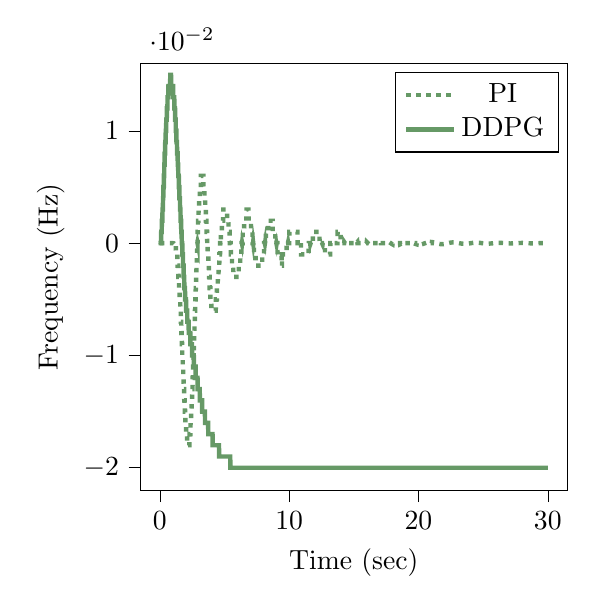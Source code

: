 % This file was created by tikzplotlib v0.9.1.
\begin{tikzpicture}

\definecolor{color0}{rgb}{0.122,0.467,0.706}
\definecolor{color1}{rgb}{1,0.498,0.055}

\begin{axis}[
compat=newest,
tick align=outside,
tick pos=left,
x grid style={white!69.02!black},
xmin=-1.5, xmax=31.5,
xtick style={color=black},
y grid style={white!69.02!black},
ymin=-0.022, ymax=0.016,
ytick style={color=black},
%yticklabel style={
%        /pgf/number format/.cd,
%        	fixed,
%        	fixed zerofill,
%         	precision=3,
%        /tikz/.cd
%},
scaled y ticks=true,
scaled y ticks=base 10:2,
width=7cm,
height=7cm,
xlabel=Time (sec),
ylabel=Frequency (Hz)
]
\addplot [ultra thick, green!20!gray, dotted]
table {%
0 0
0.01 0
0.02 0
0.03 0
0.04 0
0.05 0
0.06 0
0.07 0
0.08 0
0.09 0
0.1 0
0.11 0
0.12 0
0.13 0
0.14 0
0.15 0
0.16 0
0.17 0
0.18 0
0.19 0
0.2 0
0.21 0
0.22 0
0.23 0
0.24 0
0.25 0
0.26 0
0.27 0
0.28 0
0.29 0
0.3 0
0.31 0
0.32 0
0.33 0
0.34 0
0.35 0
0.36 0
0.37 0
0.38 0
0.39 0
0.4 0
0.41 0
0.42 0
0.43 0
0.44 0
0.45 0
0.46 0
0.47 0
0.48 0
0.49 0
0.5 0
0.51 0
0.52 0
0.53 0
0.54 0
0.55 0
0.56 0
0.57 0
0.58 0
0.59 0
0.6 0
0.61 0
0.62 0
0.63 0
0.64 0
0.65 0
0.66 0
0.67 0
0.68 0
0.69 0
0.7 0
0.71 0
0.72 0
0.73 0
0.74 0
0.75 0
0.76 0
0.77 0
0.78 0
0.79 0
0.8 0
0.81 0
0.82 0
0.83 0
0.84 0
0.85 0
0.86 0
0.87 0
0.88 0
0.89 0
0.9 0
0.91 0
0.92 0
0.93 0
0.94 0
0.95 0
0.96 0
0.97 0
0.98 0
0.99 0
1 0
1.01 -4.567e-08
1.02 -3.144e-07
1.03 -1.032e-06
1.04 -2.427e-06
1.05 -4.722e-06
1.06 -8.141e-06
1.07 -1.291e-05
1.08 -1.924e-05
1.09 -2.735e-05
1.1 -3.746e-05
1.11 -4.978e-05
1.12 -6.453e-05
1.13 -8.19e-05
1.14 -0.0
1.15 -0.0
1.16 -0.0
1.17 -0.0
1.18 -0.0
1.19 -0.0
1.2 -0.0
1.21 -0.0
1.22 -0.0
1.23 -0.0
1.24 -0.001
1.25 -0.001
1.26 -0.001
1.27 -0.001
1.28 -0.001
1.29 -0.001
1.3 -0.001
1.31 -0.001
1.32 -0.001
1.33 -0.001
1.34 -0.001
1.35 -0.001
1.36 -0.002
1.37 -0.002
1.38 -0.002
1.39 -0.002
1.4 -0.002
1.41 -0.002
1.42 -0.002
1.43 -0.003
1.44 -0.003
1.45 -0.003
1.46 -0.003
1.47 -0.003
1.48 -0.004
1.49 -0.004
1.5 -0.004
1.51 -0.004
1.52 -0.004
1.53 -0.005
1.54 -0.005
1.55 -0.005
1.56 -0.005
1.57 -0.005
1.58 -0.006
1.59 -0.006
1.6 -0.006
1.61 -0.006
1.62 -0.007
1.63 -0.007
1.64 -0.007
1.65 -0.007
1.66 -0.008
1.67 -0.008
1.68 -0.008
1.69 -0.008
1.7 -0.009
1.71 -0.009
1.72 -0.009
1.73 -0.01
1.74 -0.01
1.75 -0.01
1.76 -0.01
1.77 -0.011
1.78 -0.011
1.79 -0.011
1.8 -0.011
1.81 -0.012
1.82 -0.012
1.83 -0.012
1.84 -0.013
1.85 -0.013
1.86 -0.013
1.87 -0.013
1.88 -0.014
1.89 -0.014
1.9 -0.014
1.91 -0.014
1.92 -0.014
1.93 -0.015
1.94 -0.015
1.95 -0.015
1.96 -0.015
1.97 -0.016
1.98 -0.016
1.99 -0.016
2 -0.016
2.01 -0.016
2.02 -0.016
2.03 -0.017
2.04 -0.017
2.05 -0.017
2.06 -0.017
2.07 -0.017
2.08 -0.017
2.09 -0.017
2.1 -0.017
2.11 -0.018
2.12 -0.018
2.13 -0.018
2.14 -0.018
2.15 -0.018
2.16 -0.018
2.17 -0.018
2.18 -0.018
2.19 -0.018
2.2 -0.018
2.21 -0.018
2.22 -0.018
2.23 -0.018
2.24 -0.018
2.25 -0.018
2.26 -0.018
2.27 -0.018
2.28 -0.018
2.29 -0.017
2.3 -0.017
2.31 -0.017
2.32 -0.017
2.33 -0.017
2.34 -0.017
2.35 -0.017
2.36 -0.017
2.37 -0.016
2.38 -0.016
2.39 -0.016
2.4 -0.016
2.41 -0.016
2.42 -0.015
2.43 -0.015
2.44 -0.015
2.45 -0.015
2.46 -0.014
2.47 -0.014
2.48 -0.014
2.49 -0.014
2.5 -0.013
2.51 -0.013
2.52 -0.013
2.53 -0.012
2.54 -0.012
2.55 -0.012
2.56 -0.012
2.57 -0.011
2.58 -0.011
2.59 -0.011
2.6 -0.01
2.61 -0.01
2.62 -0.01
2.63 -0.009
2.64 -0.009
2.65 -0.009
2.66 -0.008
2.67 -0.008
2.68 -0.007
2.69 -0.007
2.7 -0.007
2.71 -0.006
2.72 -0.006
2.73 -0.006
2.74 -0.005
2.75 -0.005
2.76 -0.005
2.77 -0.004
2.78 -0.004
2.79 -0.004
2.8 -0.003
2.81 -0.003
2.82 -0.003
2.83 -0.002
2.84 -0.002
2.85 -0.002
2.86 -0.001
2.87 -0.001
2.88 -0.001
2.89 -0.0
2.9 5.706e-05
2.91 0.0
2.92 0.001
2.93 0.001
2.94 0.001
2.95 0.002
2.96 0.002
2.97 0.002
2.98 0.002
2.99 0.003
3.0 0.003
3.01 0.003
3.02 0.003
3.03 0.003
3.04 0.004
3.05 0.004
3.06 0.004
3.07 0.004
3.08 0.004
3.09 0.005
3.1 0.005
3.11 0.005
3.12 0.005
3.13 0.005
3.14 0.005
3.15 0.005
3.16 0.005
3.17 0.006
3.18 0.006
3.19 0.006
3.2 0.006
3.21 0.006
3.22 0.006
3.23 0.006
3.24 0.006
3.25 0.006
3.26 0.006
3.27 0.006
3.28 0.006
3.29 0.006
3.3 0.006
3.31 0.006
3.32 0.006
3.33 0.006
3.34 0.006
3.35 0.006
3.36 0.006
3.37 0.005
3.38 0.005
3.39 0.005
3.4 0.005
3.41 0.005
3.42 0.005
3.43 0.005
3.44 0.005
3.45 0.004
3.46 0.004
3.47 0.004
3.48 0.004
3.49 0.004
3.5 0.004
3.51 0.003
3.52 0.003
3.53 0.003
3.54 0.003
3.55 0.003
3.56 0.002
3.57 0.002
3.58 0.002
3.59 0.002
3.6 0.002
3.61 0.001
3.62 0.001
3.63 0.001
3.64 0.001
3.65 0.001
3.66 0.0
3.67 0.0
3.68 -7.152e-05
3.69 -0.0
3.7 -0.001
3.71 -0.001
3.72 -0.001
3.73 -0.001
3.74 -0.001
3.75 -0.002
3.76 -0.002
3.77 -0.002
3.78 -0.002
3.79 -0.002
3.8 -0.003
3.81 -0.003
3.82 -0.003
3.83 -0.003
3.84 -0.003
3.85 -0.004
3.86 -0.004
3.87 -0.004
3.88 -0.004
3.89 -0.004
3.9 -0.004
3.91 -0.005
3.92 -0.005
3.93 -0.005
3.94 -0.005
3.95 -0.005
3.96 -0.005
3.97 -0.005
3.98 -0.006
3.99 -0.006
4.0 -0.006
4.01 -0.006
4.02 -0.006
4.03 -0.006
4.04 -0.006
4.05 -0.006
4.06 -0.006
4.07 -0.006
4.08 -0.006
4.09 -0.006
4.1 -0.006
4.11 -0.006
4.12 -0.006
4.13 -0.006
4.14 -0.006
4.15 -0.006
4.16 -0.006
4.17 -0.006
4.18 -0.006
4.19 -0.006
4.2 -0.006
4.21 -0.006
4.22 -0.006
4.23 -0.006
4.24 -0.006
4.25 -0.006
4.26 -0.006
4.27 -0.006
4.28 -0.006
4.29 -0.006
4.3 -0.006
4.31 -0.006
4.32 -0.006
4.33 -0.005
4.34 -0.005
4.35 -0.005
4.36 -0.005
4.37 -0.005
4.38 -0.005
4.39 -0.005
4.4 -0.005
4.41 -0.004
4.42 -0.004
4.43 -0.004
4.44 -0.004
4.45 -0.004
4.46 -0.004
4.47 -0.004
4.48 -0.003
4.49 -0.003
4.5 -0.003
4.51 -0.003
4.52 -0.003
4.53 -0.003
4.54 -0.002
4.55 -0.002
4.56 -0.002
4.57 -0.002
4.58 -0.002
4.59 -0.002
4.6 -0.001
4.61 -0.001
4.62 -0.001
4.63 -0.001
4.64 -0.001
4.65 -0.001
4.66 -0.0
4.67 -0.0
4.68 -9.864e-05
4.69 5.554e-05
4.7 0.0
4.71 0.0
4.72 0.001
4.73 0.001
4.74 0.001
4.75 0.001
4.76 0.001
4.77 0.001
4.78 0.001
4.79 0.001
4.8 0.002
4.81 0.002
4.82 0.002
4.83 0.002
4.84 0.002
4.85 0.002
4.86 0.002
4.87 0.002
4.88 0.002
4.89 0.002
4.9 0.003
4.91 0.003
4.92 0.003
4.93 0.003
4.94 0.003
4.95 0.003
4.96 0.003
4.97 0.003
4.98 0.003
4.99 0.003
5.0 0.003
5.01 0.003
5.02 0.003
5.03 0.003
5.04 0.003
5.05 0.003
5.06 0.003
5.07 0.003
5.08 0.003
5.09 0.003
5.1 0.003
5.11 0.003
5.12 0.003
5.13 0.003
5.14 0.003
5.15 0.003
5.16 0.003
5.17 0.003
5.18 0.003
5.19 0.003
5.2 0.002
5.21 0.002
5.22 0.002
5.23 0.002
5.24 0.002
5.25 0.002
5.26 0.002
5.27 0.002
5.28 0.002
5.29 0.002
5.3 0.002
5.31 0.001
5.32 0.001
5.33 0.001
5.34 0.001
5.35 0.001
5.36 0.001
5.37 0.001
5.38 0.001
5.39 0.001
5.4 0.0
5.41 0.0
5.42 0.0
5.43 0.0
5.44 8.984e-06
5.45 -0.0
5.46 -0.0
5.47 -0.0
5.48 -0.0
5.49 -0.001
5.5 -0.001
5.51 -0.001
5.52 -0.001
5.53 -0.001
5.54 -0.001
5.55 -0.001
5.56 -0.001
5.57 -0.001
5.58 -0.002
5.59 -0.002
5.6 -0.002
5.61 -0.002
5.62 -0.002
5.63 -0.002
5.64 -0.002
5.65 -0.002
5.66 -0.002
5.67 -0.002
5.68 -0.003
5.69 -0.003
5.7 -0.003
5.71 -0.003
5.72 -0.003
5.73 -0.003
5.74 -0.003
5.75 -0.003
5.76 -0.003
5.77 -0.003
5.78 -0.003
5.79 -0.003
5.8 -0.003
5.81 -0.003
5.82 -0.003
5.83 -0.003
5.84 -0.003
5.85 -0.003
5.86 -0.003
5.87 -0.003
5.88 -0.003
5.89 -0.003
5.9 -0.003
5.91 -0.003
5.92 -0.003
5.93 -0.003
5.94 -0.003
5.95 -0.003
5.96 -0.003
5.97 -0.003
5.98 -0.003
5.99 -0.003
6.0 -0.003
6.01 -0.003
6.02 -0.003
6.03 -0.003
6.04 -0.003
6.05 -0.003
6.06 -0.003
6.07 -0.003
6.08 -0.003
6.09 -0.003
6.1 -0.002
6.11 -0.002
6.12 -0.002
6.13 -0.002
6.14 -0.002
6.15 -0.002
6.16 -0.002
6.17 -0.002
6.18 -0.002
6.19 -0.002
6.2 -0.002
6.21 -0.002
6.22 -0.001
6.23 -0.001
6.24 -0.001
6.25 -0.001
6.26 -0.001
6.27 -0.001
6.28 -0.001
6.29 -0.001
6.3 -0.001
6.31 -0.0
6.32 -0.0
6.33 -0.0
6.34 -0.0
6.35 -5.385e-05
6.36 5.084e-05
6.37 0.0
6.38 0.0
6.39 0.0
6.4 0.0
6.41 0.001
6.42 0.001
6.43 0.001
6.44 0.001
6.45 0.001
6.46 0.001
6.47 0.001
6.48 0.001
6.49 0.001
6.5 0.001
6.51 0.001
6.52 0.002
6.53 0.002
6.54 0.002
6.55 0.002
6.56 0.002
6.57 0.002
6.58 0.002
6.59 0.002
6.6 0.002
6.61 0.002
6.62 0.002
6.63 0.002
6.64 0.002
6.65 0.002
6.66 0.002
6.67 0.002
6.68 0.002
6.69 0.002
6.7 0.003
6.71 0.003
6.72 0.003
6.73 0.003
6.74 0.003
6.75 0.003
6.76 0.003
6.77 0.003
6.78 0.003
6.79 0.003
6.8 0.003
6.81 0.003
6.82 0.003
6.83 0.003
6.84 0.003
6.85 0.003
6.86 0.002
6.87 0.002
6.88 0.002
6.89 0.002
6.9 0.002
6.91 0.002
6.92 0.002
6.93 0.002
6.94 0.002
6.95 0.002
6.96 0.002
6.97 0.002
6.98 0.002
6.99 0.002
7.0 0.002
7.01 0.002
7.02 0.002
7.03 0.002
7.04 0.002
7.05 0.001
7.06 0.001
7.07 0.001
7.08 0.001
7.09 0.001
7.1 0.001
7.11 0.001
7.12 0.001
7.13 0.001
7.14 0.001
7.15 0.001
7.16 0.001
7.17 0.0
7.18 0.0
7.19 0.0
7.2 0.0
7.21 9.467e-05
7.22 6.829e-06
7.23 -8.077e-05
7.24 -0.0
7.25 -0.0
7.26 -0.0
7.27 -0.0
7.28 -0.001
7.29 -0.001
7.3 -0.001
7.31 -0.001
7.32 -0.001
7.33 -0.001
7.34 -0.001
7.35 -0.001
7.36 -0.001
7.37 -0.001
7.38 -0.001
7.39 -0.001
7.4 -0.001
7.41 -0.001
7.42 -0.002
7.43 -0.002
7.44 -0.002
7.45 -0.002
7.46 -0.002
7.47 -0.002
7.48 -0.002
7.49 -0.002
7.5 -0.002
7.51 -0.002
7.52 -0.002
7.53 -0.002
7.54 -0.002
7.55 -0.002
7.56 -0.002
7.57 -0.002
7.58 -0.002
7.59 -0.002
7.6 -0.002
7.61 -0.002
7.62 -0.002
7.63 -0.002
7.64 -0.002
7.65 -0.002
7.66 -0.002
7.67 -0.002
7.68 -0.002
7.69 -0.002
7.7 -0.002
7.71 -0.002
7.72 -0.002
7.73 -0.002
7.74 -0.002
7.75 -0.002
7.76 -0.002
7.77 -0.002
7.78 -0.002
7.79 -0.002
7.8 -0.002
7.81 -0.002
7.82 -0.002
7.83 -0.002
7.84 -0.002
7.85 -0.002
7.86 -0.002
7.87 -0.002
7.88 -0.002
7.89 -0.002
7.9 -0.002
7.91 -0.002
7.92 -0.001
7.93 -0.001
7.94 -0.001
7.95 -0.001
7.96 -0.001
7.97 -0.001
7.98 -0.001
7.99 -0.001
8.0 -0.001
8.01 -0.001
8.02 -0.001
8.03 -0.001
8.04 -0.001
8.05 -0.001
8.06 -0.0
8.07 -0.0
8.08 -0.0
8.09 -0.0
8.1 -0.0
8.11 -0.0
8.12 -5.066e-05
8.13 2.213e-05
8.14 9.452e-05
8.15 0.0
8.16 0.0
8.17 0.0
8.18 0.0
8.19 0.0
8.2 0.001
8.21 0.001
8.22 0.001
8.23 0.001
8.24 0.001
8.25 0.001
8.26 0.001
8.27 0.001
8.28 0.001
8.29 0.001
8.3 0.001
8.31 0.001
8.32 0.001
8.33 0.001
8.34 0.001
8.35 0.001
8.36 0.001
8.37 0.001
8.38 0.002
8.39 0.002
8.4 0.002
8.41 0.002
8.42 0.002
8.43 0.002
8.44 0.002
8.45 0.002
8.46 0.002
8.47 0.002
8.48 0.002
8.49 0.002
8.5 0.002
8.51 0.002
8.52 0.002
8.53 0.002
8.54 0.002
8.55 0.002
8.56 0.002
8.57 0.002
8.58 0.002
8.59 0.002
8.6 0.002
8.61 0.002
8.62 0.002
8.63 0.002
8.64 0.002
8.65 0.002
8.66 0.002
8.67 0.002
8.68 0.002
8.69 0.002
8.7 0.002
8.71 0.002
8.72 0.002
8.73 0.001
8.74 0.001
8.75 0.001
8.76 0.001
8.77 0.001
8.78 0.001
8.79 0.001
8.8 0.001
8.81 0.001
8.82 0.001
8.83 0.001
8.84 0.001
8.85 0.001
8.86 0.001
8.87 0.001
8.88 0.001
8.89 0.001
8.9 0.001
8.91 0.001
8.92 0.001
8.93 0.0
8.94 0.0
8.95 0.0
8.96 0.0
8.97 0.0
8.98 0.0
8.99 0.0
9.0 4.595e-05
9.01 -1.291e-05
9.02 -7.149e-05
9.03 -0.0
9.04 -0.0
9.05 -0.0
9.06 -0.0
9.07 -0.0
9.08 -0.0
9.09 -0.0
9.1 -0.001
9.11 -0.001
9.12 -0.001
9.13 -0.001
9.14 -0.001
9.15 -0.001
9.16 -0.001
9.17 -0.001
9.18 -0.001
9.19 -0.001
9.2 -0.001
9.21 -0.001
9.22 -0.001
9.23 -0.001
9.24 -0.001
9.25 -0.001
9.26 -0.001
9.27 -0.001
9.28 -0.001
9.29 -0.001
9.3 -0.001
9.31 -0.001
9.32 -0.001
9.33 -0.001
9.34 -0.001
9.35 -0.001
9.36 -0.001
9.37 -0.001
9.38 -0.001
9.39 -0.001
9.4 -0.001
9.41 -0.001
9.42 -0.002
9.43 -0.002
9.44 -0.002
9.45 -0.001
9.46 -0.001
9.47 -0.001
9.48 -0.001
9.49 -0.001
9.5 -0.001
9.51 -0.001
9.52 -0.001
9.53 -0.001
9.54 -0.001
9.55 -0.001
9.56 -0.001
9.57 -0.001
9.58 -0.001
9.59 -0.001
9.6 -0.001
9.61 -0.001
9.62 -0.001
9.63 -0.001
9.64 -0.001
9.65 -0.001
9.66 -0.001
9.67 -0.001
9.68 -0.001
9.69 -0.001
9.7 -0.001
9.71 -0.001
9.72 -0.001
9.73 -0.001
9.74 -0.001
9.75 -0.001
9.76 -0.001
9.77 -0.001
9.78 -0.001
9.79 -0.001
9.8 -0.0
9.81 -0.0
9.82 -0.0
9.83 -0.0
9.84 -0.0
9.85 -0.0
9.86 -0.0
9.87 -0.0
9.88 -6.893e-05
9.89 -2.09e-05
9.9 2.693e-05
9.91 7.45e-05
9.92 0.0
9.93 0.0
9.94 0.0
9.95 0.0
9.96 0.0
9.97 0.0
9.98 0.0
9.99 0.0
10.0 0.0
10.01 0.001
10.02 0.001
10.03 0.001
10.04 0.001
10.05 0.001
10.06 0.001
10.07 0.001
10.08 0.001
10.09 0.001
10.1 0.001
10.11 0.001
10.12 0.001
10.13 0.001
10.14 0.001
10.15 0.001
10.16 0.001
10.17 0.001
10.18 0.001
10.19 0.001
10.2 0.001
10.21 0.001
10.22 0.001
10.23 0.001
10.24 0.001
10.25 0.001
10.26 0.001
10.27 0.001
10.28 0.001
10.29 0.001
10.3 0.001
10.31 0.001
10.32 0.001
10.33 0.001
10.34 0.001
10.35 0.001
10.36 0.001
10.37 0.001
10.38 0.001
10.39 0.001
10.4 0.001
10.41 0.001
10.42 0.001
10.43 0.001
10.44 0.001
10.45 0.001
10.46 0.001
10.47 0.001
10.48 0.001
10.49 0.001
10.5 0.001
10.51 0.001
10.52 0.001
10.53 0.001
10.54 0.001
10.55 0.001
10.56 0.001
10.57 0.001
10.58 0.001
10.59 0.001
10.6 0.001
10.61 0.001
10.62 0.001
10.63 0.001
10.64 0.001
10.65 0.0
10.66 0.0
10.67 0.0
10.68 0.0
10.69 0.0
10.7 0.0
10.71 0.0
10.72 0.0
10.73 0.0
10.74 0.0
10.75 9.95e-05
10.76 6.019e-05
10.77 2.096e-05
10.78 -1.811e-05
10.79 -5.699e-05
10.8 -9.562e-05
10.81 -0.0
10.82 -0.0
10.83 -0.0
10.84 -0.0
10.85 -0.0
10.86 -0.0
10.87 -0.0
10.88 -0.0
10.89 -0.0
10.9 -0.0
10.91 -0.0
10.92 -0.001
10.93 -0.001
10.94 -0.001
10.95 -0.001
10.96 -0.001
10.97 -0.001
10.98 -0.001
10.99 -0.001
11.0 -0.001
11.01 -0.001
11.02 -0.001
11.03 -0.001
11.04 -0.001
11.05 -0.001
11.06 -0.001
11.07 -0.001
11.08 -0.001
11.09 -0.001
11.1 -0.001
11.11 -0.001
11.12 -0.001
11.13 -0.001
11.14 -0.001
11.15 -0.001
11.16 -0.001
11.17 -0.001
11.18 -0.001
11.19 -0.001
11.2 -0.001
11.21 -0.001
11.22 -0.001
11.23 -0.001
11.24 -0.001
11.25 -0.001
11.26 -0.001
11.27 -0.001
11.28 -0.001
11.29 -0.001
11.3 -0.001
11.31 -0.001
11.32 -0.001
11.33 -0.001
11.34 -0.001
11.35 -0.001
11.36 -0.001
11.37 -0.001
11.38 -0.001
11.39 -0.001
11.4 -0.001
11.41 -0.001
11.42 -0.001
11.43 -0.001
11.44 -0.001
11.45 -0.001
11.46 -0.001
11.47 -0.001
11.48 -0.001
11.49 -0.001
11.5 -0.001
11.51 -0.0
11.52 -0.0
11.53 -0.0
11.54 -0.0
11.55 -0.0
11.56 -0.0
11.57 -0.0
11.58 -0.0
11.59 -0.0
11.6 -0.0
11.61 -0.0
11.62 -0.0
11.63 -9.793e-05
11.64 -6.568e-05
11.65 -3.349e-05
11.66 -1.401e-06
11.67 3.054e-05
11.68 6.23e-05
11.69 9.384e-05
11.7 0.0
11.71 0.0
11.72 0.0
11.73 0.0
11.74 0.0
11.75 0.0
11.76 0.0
11.77 0.0
11.78 0.0
11.79 0.0
11.8 0.0
11.81 0.0
11.82 0.0
11.83 0.0
11.84 0.001
11.85 0.001
11.86 0.001
11.87 0.001
11.88 0.001
11.89 0.001
11.9 0.001
11.91 0.001
11.92 0.001
11.93 0.001
11.94 0.001
11.95 0.001
11.96 0.001
11.97 0.001
11.98 0.001
11.99 0.001
12.0 0.001
12.01 0.001
12.02 0.001
12.03 0.001
12.04 0.001
12.05 0.001
12.06 0.001
12.07 0.001
12.08 0.001
12.09 0.001
12.1 0.001
12.11 0.001
12.12 0.001
12.13 0.001
12.14 0.001
12.15 0.001
12.16 0.001
12.17 0.001
12.18 0.001
12.19 0.001
12.2 0.001
12.21 0.001
12.22 0.001
12.23 0.001
12.24 0.001
12.25 0.001
12.26 0.001
12.27 0.001
12.28 0.001
12.29 0.001
12.3 0.001
12.31 0.001
12.32 0.001
12.33 0.001
12.34 0.001
12.35 0.0
12.36 0.0
12.37 0.0
12.38 0.0
12.39 0.0
12.4 0.0
12.41 0.0
12.42 0.0
12.43 0.0
12.44 0.0
12.45 0.0
12.46 0.0
12.47 0.0
12.48 0.0
12.49 0.0
12.5 0.0
12.51 9.176e-05
12.52 6.536e-05
12.53 3.9e-05
12.54 1.271e-05
12.55 -1.347e-05
12.56 -3.952e-05
12.57 -6.541e-05
12.58 -9.109e-05
12.59 -0.0
12.6 -0.0
12.61 -0.0
12.62 -0.0
12.63 -0.0
12.64 -0.0
12.65 -0.0
12.66 -0.0
12.67 -0.0
12.68 -0.0
12.69 -0.0
12.7 -0.0
12.71 -0.0
12.72 -0.0
12.73 -0.0
12.74 -0.0
12.75 -0.0
12.76 -0.0
12.77 -0.001
12.78 -0.001
12.79 -0.001
12.8 -0.001
12.81 -0.001
12.82 -0.001
12.83 -0.001
12.84 -0.001
12.85 -0.001
12.86 -0.001
12.87 -0.001
12.88 -0.001
12.89 -0.001
12.9 -0.001
12.91 -0.001
12.92 -0.001
12.93 -0.001
12.94 -0.001
12.95 -0.001
12.96 -0.001
12.97 -0.001
12.98 -0.001
12.99 -0.001
13.0 -0.001
13.01 -0.001
13.02 -0.001
13.03 -0.001
13.04 -0.001
13.05 -0.001
13.06 -0.001
13.07 -0.001
13.08 -0.001
13.09 -0.001
13.1 -0.001
13.11 -0.001
13.12 -0.001
13.13 -0.001
13.14 -0.001
13.15 -0.001
13.16 -0.001
13.17 -0.001
13.18 -0.0
13.19 -0.0
13.2 -0.0
13.21 -0.0
13.22 -0.0
13.23 -0.0
13.24 -0.0
13.25 -0.0
13.26 -0.0
13.27 -0.0
13.28 -0.0
13.29 -0.0
13.3 -0.0
13.31 -0.0
13.32 -0.0
13.33 -0.0
13.34 -0.0
13.35 -0.0
13.36 -0.0
13.37 -0.0
13.38 -0.0
13.39 -8.623e-05
13.4 -6.465e-05
13.41 -4.309e-05
13.42 -2.157e-05
13.43 -1.239e-07
13.44 2.122e-05
13.45 4.245e-05
13.46 6.352e-05
13.47 8.441e-05
13.48 0.0
13.49 0.0
13.5 0.0
13.51 0.0
13.52 0.0
13.53 0.0
13.54 0.0
13.55 0.0
13.56 0.0
13.57 0.0
13.58 0.0
13.59 0.0
13.6 0.0
13.61 0.0
13.62 0.0
13.63 0.0
13.64 0.0
13.65 0.0
13.66 0.0
13.67 0.0
13.68 0.0
13.69 0.0
13.7 0.0
13.71 0.0
13.72 0.0
13.73 0.0
13.74 0.001
13.75 0.001
13.76 0.001
13.77 0.001
13.78 0.001
13.79 0.001
13.8 0.001
13.81 0.001
13.82 0.001
13.83 0.001
13.84 0.001
13.85 0.001
13.86 0.001
13.87 0.001
13.88 0.001
13.89 0.001
13.9 0.001
13.91 0.001
13.92 0.001
13.93 0.001
13.94 0.001
13.95 0.001
13.96 0.001
13.97 0.001
13.98 0.0
13.99 0.0
14.0 0.0
14.01 0.0
14.02 0.0
14.03 0.0
14.04 0.0
14.05 0.0
14.06 0.0
14.07 0.0
14.08 0.0
14.09 0.0
14.1 0.0
14.11 0.0
14.12 0.0
14.13 0.0
14.14 0.0
14.15 0.0
14.16 0.0
14.17 0.0
14.18 0.0
14.19 0.0
14.2 0.0
14.21 0.0
14.22 0.0
14.23 0.0
14.24 0.0
14.25 0.0
14.26 9.596e-05
14.27 7.837e-05
14.28 6.075e-05
14.29 4.314e-05
14.3 2.556e-05
14.31 8.021e-06
14.32 -9.446e-06
14.33 -2.682e-05
14.34 -4.408e-05
14.35 -6.121e-05
14.36 -7.818e-05
14.37 -9.498e-05
14.38 -0.0
14.39 -0.0
14.4 -0.0
14.41 -0.0
14.42 -0.0
14.43 -0.0
14.44 -0.0
14.45 -0.0
14.46 -0.0
14.47 -0.0
14.48 -0.0
14.49 -0.0
14.5 -0.0
14.51 -0.0
14.52 -0.0
14.53 -0.0
14.54 -0.0
14.55 -0.0
14.56 -0.0
14.57 -0.0
14.58 -0.0
14.59 -0.0
14.6 -0.0
14.61 -0.0
14.62 -0.0
14.63 -0.0
14.64 -0.0
14.65 -0.0
14.66 -0.0
14.67 -0.0
14.68 -0.0
14.69 -0.0
14.7 -0.0
14.71 -0.0
14.72 -0.0
14.73 -0.0
14.74 -0.0
14.75 -0.0
14.76 -0.0
14.77 -0.0
14.78 -0.0
14.79 -0.0
14.8 -0.0
14.81 -0.0
14.82 -0.0
14.83 -0.0
14.84 -0.0
14.85 -0.0
14.86 -0.0
14.87 -0.0
14.88 -0.0
14.89 -0.0
14.9 -0.0
14.91 -0.0
14.92 -0.0
14.93 -0.0
14.94 -0.0
14.95 -0.0
14.96 -0.0
14.97 -0.0
14.98 -0.0
14.99 -0.0
15.0 -0.0
15.01 -0.0
15.02 -0.0
15.03 -0.0
15.04 -0.0
15.05 -0.0
15.06 -0.0
15.07 -0.0
15.08 -0.0
15.09 -0.0
15.1 -0.0
15.11 -0.0
15.12 -0.0
15.13 -9.932e-05
15.14 -8.501e-05
15.15 -7.066e-05
15.16 -5.629e-05
15.17 -4.191e-05
15.18 -2.754e-05
15.19 -1.32e-05
15.2 1.086e-06
15.21 1.531e-05
15.22 2.944e-05
15.23 4.348e-05
15.24 5.739e-05
15.25 7.117e-05
15.26 8.48e-05
15.27 9.825e-05
15.28 0.0
15.29 0.0
15.3 0.0
15.31 0.0
15.32 0.0
15.33 0.0
15.34 0.0
15.35 0.0
15.36 0.0
15.37 0.0
15.38 0.0
15.39 0.0
15.4 0.0
15.41 0.0
15.42 0.0
15.43 0.0
15.44 0.0
15.45 0.0
15.46 0.0
15.47 0.0
15.48 0.0
15.49 0.0
15.5 0.0
15.51 0.0
15.52 0.0
15.53 0.0
15.54 0.0
15.55 0.0
15.56 0.0
15.57 0.0
15.58 0.0
15.59 0.0
15.6 0.0
15.61 0.0
15.62 0.0
15.63 0.0
15.64 0.0
15.65 0.0
15.66 0.0
15.67 0.0
15.68 0.0
15.69 0.0
15.7 0.0
15.71 0.0
15.72 0.0
15.73 0.0
15.74 0.0
15.75 0.0
15.76 0.0
15.77 0.0
15.78 0.0
15.79 0.0
15.8 0.0
15.81 0.0
15.82 0.0
15.83 0.0
15.84 0.0
15.85 0.0
15.86 0.0
15.87 0.0
15.88 0.0
15.89 0.0
15.9 0.0
15.91 0.0
15.92 0.0
15.93 0.0
15.94 0.0
15.95 0.0
15.96 0.0
15.97 0.0
15.98 0.0
15.99 0.0
16.0 9.798e-05
16.01 8.637e-05
16.02 7.471e-05
16.03 6.301e-05
16.04 5.129e-05
16.05 3.955e-05
16.06 2.782e-05
16.07 1.61e-05
16.08 4.42e-06
16.09 -7.214e-06
16.1 -1.879e-05
16.11 -3.028e-05
16.12 -4.168e-05
16.13 -5.298e-05
16.14 -6.416e-05
16.15 -7.521e-05
16.16 -8.611e-05
16.17 -9.686e-05
16.18 -0.0
16.19 -0.0
16.2 -0.0
16.21 -0.0
16.22 -0.0
16.23 -0.0
16.24 -0.0
16.25 -0.0
16.26 -0.0
16.27 -0.0
16.28 -0.0
16.29 -0.0
16.3 -0.0
16.31 -0.0
16.32 -0.0
16.33 -0.0
16.34 -0.0
16.35 -0.0
16.36 -0.0
16.37 -0.0
16.38 -0.0
16.39 -0.0
16.4 -0.0
16.41 -0.0
16.42 -0.0
16.43 -0.0
16.44 -0.0
16.45 -0.0
16.46 -0.0
16.47 -0.0
16.48 -0.0
16.49 -0.0
16.5 -0.0
16.51 -0.0
16.52 -0.0
16.53 -0.0
16.54 -0.0
16.55 -0.0
16.56 -0.0
16.57 -0.0
16.58 -0.0
16.59 -0.0
16.6 -0.0
16.61 -0.0
16.62 -0.0
16.63 -0.0
16.64 -0.0
16.65 -0.0
16.66 -0.0
16.67 -0.0
16.68 -0.0
16.69 -0.0
16.7 -0.0
16.71 -0.0
16.72 -0.0
16.73 -0.0
16.74 -0.0
16.75 -0.0
16.76 -0.0
16.77 -0.0
16.78 -0.0
16.79 -0.0
16.8 -0.0
16.81 -0.0
16.82 -0.0
16.83 -0.0
16.84 -0.0
16.85 -0.0
16.86 -0.0
16.87 -9.377e-05
16.88 -8.439e-05
16.89 -7.494e-05
16.9 -6.545e-05
16.91 -5.592e-05
16.92 -4.636e-05
16.93 -3.678e-05
16.94 -2.72e-05
16.95 -1.764e-05
16.96 -8.089e-06
16.97 1.424e-06
16.98 1.089e-05
16.99 2.03e-05
17.0 2.964e-05
17.01 3.89e-05
17.02 4.807e-05
17.03 5.714e-05
17.04 6.609e-05
17.05 7.492e-05
17.06 8.361e-05
17.07 9.216e-05
17.08 0.0
17.09 0.0
17.1 0.0
17.11 0.0
17.12 0.0
17.13 0.0
17.14 0.0
17.15 0.0
17.16 0.0
17.17 0.0
17.18 0.0
17.19 0.0
17.2 0.0
17.21 0.0
17.22 0.0
17.23 0.0
17.24 0.0
17.25 0.0
17.26 0.0
17.27 0.0
17.28 0.0
17.29 0.0
17.3 0.0
17.31 0.0
17.32 0.0
17.33 0.0
17.34 0.0
17.35 0.0
17.36 0.0
17.37 0.0
17.38 0.0
17.39 0.0
17.4 0.0
17.41 0.0
17.42 0.0
17.43 0.0
17.44 0.0
17.45 0.0
17.46 0.0
17.47 0.0
17.48 0.0
17.49 0.0
17.5 0.0
17.51 0.0
17.52 0.0
17.53 0.0
17.54 0.0
17.55 0.0
17.56 0.0
17.57 0.0
17.58 0.0
17.59 0.0
17.6 0.0
17.61 0.0
17.62 0.0
17.63 0.0
17.64 0.0
17.65 0.0
17.66 0.0
17.67 0.0
17.68 0.0
17.69 0.0
17.7 0.0
17.71 0.0
17.72 0.0
17.73 9.51e-05
17.74 8.762e-05
17.75 8.006e-05
17.76 7.244e-05
17.77 6.476e-05
17.78 5.703e-05
17.79 4.927e-05
17.8 4.148e-05
17.81 3.368e-05
17.82 2.587e-05
17.83 1.806e-05
17.84 1.026e-05
17.85 2.489e-06
17.86 -5.251e-06
17.87 -1.295e-05
17.88 -2.06e-05
17.89 -2.818e-05
17.9 -3.569e-05
17.91 -4.313e-05
17.92 -5.048e-05
17.93 -5.772e-05
17.94 -6.487e-05
17.95 -7.189e-05
17.96 -7.88e-05
17.97 -8.557e-05
17.98 -9.22e-05
17.99 -9.869e-05
18 -0.0
18.01 -0.0
18.02 -0.0
18.03 -0.0
18.04 -0.0
18.05 -0.0
18.06 -0.0
18.07 -0.0
18.08 -0.0
18.09 -0.0
18.1 -0.0
18.11 -0.0
18.12 -0.0
18.13 -0.0
18.14 -0.0
18.15 -0.0
18.16 -0.0
18.17 -0.0
18.18 -0.0
18.19 -0.0
18.2 -0.0
18.21 -0.0
18.22 -0.0
18.23 -0.0
18.24 -0.0
18.25 -0.0
18.26 -0.0
18.27 -0.0
18.28 -0.0
18.29 -0.0
18.3 -0.0
18.31 -0.0
18.32 -0.0
18.33 -0.0
18.34 -0.0
18.35 -0.0
18.36 -0.0
18.37 -0.0
18.38 -0.0
18.39 -0.0
18.4 -0.0
18.41 -0.0
18.42 -0.0
18.43 -0.0
18.44 -0.0
18.45 -0.0
18.46 -0.0
18.47 -0.0
18.48 -0.0
18.49 -0.0
18.5 -0.0
18.51 -0.0
18.52 -0.0
18.53 -0.0
18.54 -0.0
18.55 -0.0
18.56 -0.0
18.57 -0.0
18.58 -9.813e-05
18.59 -9.231e-05
18.6 -8.64e-05
18.61 -8.041e-05
18.62 -7.434e-05
18.63 -6.821e-05
18.64 -6.202e-05
18.65 -5.578e-05
18.66 -4.95e-05
18.67 -4.318e-05
18.68 -3.684e-05
18.69 -3.048e-05
18.7 -2.411e-05
18.71 -1.774e-05
18.72 -1.138e-05
18.73 -5.037e-06
18.74 1.287e-06
18.75 7.58e-06
18.76 1.383e-05
18.77 2.004e-05
18.78 2.62e-05
18.79 3.229e-05
18.8 3.831e-05
18.81 4.426e-05
18.82 5.012e-05
18.83 5.59e-05
18.84 6.157e-05
18.85 6.715e-05
18.86 7.261e-05
18.87 7.795e-05
18.88 8.317e-05
18.89 8.827e-05
18.9 9.322e-05
18.91 9.804e-05
18.92 0.0
18.93 0.0
18.94 0.0
18.95 0.0
18.96 0.0
18.97 0.0
18.98 0.0
18.99 0.0
19.0 0.0
19.01 0.0
19.02 0.0
19.03 0.0
19.04 0.0
19.05 0.0
19.06 0.0
19.07 0.0
19.08 0.0
19.09 0.0
19.1 0.0
19.11 0.0
19.12 0.0
19.13 0.0
19.14 0.0
19.15 0.0
19.16 0.0
19.17 0.0
19.18 0.0
19.19 0.0
19.2 0.0
19.21 0.0
19.22 0.0
19.23 0.0
19.24 0.0
19.25 0.0
19.26 0.0
19.27 0.0
19.28 0.0
19.29 0.0
19.3 0.0
19.31 0.0
19.32 0.0
19.33 0.0
19.34 0.0
19.35 0.0
19.36 0.0
19.37 0.0
19.38 0.0
19.39 0.0
19.4 0.0
19.41 0.0
19.42 0.0
19.43 9.58e-05
19.44 9.136e-05
19.45 8.682e-05
19.46 8.22e-05
19.47 7.749e-05
19.48 7.271e-05
19.49 6.785e-05
19.5 6.294e-05
19.51 5.796e-05
19.52 5.294e-05
19.53 4.787e-05
19.54 4.277e-05
19.55 3.764e-05
19.56 3.248e-05
19.57 2.73e-05
19.58 2.212e-05
19.59 1.693e-05
19.6 1.174e-05
19.61 6.56e-06
19.62 1.397e-06
19.63 -3.744e-06
19.64 -8.856e-06
19.65 -1.393e-05
19.66 -1.897e-05
19.67 -2.396e-05
19.68 -2.889e-05
19.69 -3.377e-05
19.7 -3.858e-05
19.71 -4.332e-05
19.72 -4.798e-05
19.73 -5.257e-05
19.74 -5.706e-05
19.75 -6.146e-05
19.76 -6.576e-05
19.77 -6.996e-05
19.78 -7.405e-05
19.79 -7.803e-05
19.8 -8.19e-05
19.81 -8.564e-05
19.82 -8.925e-05
19.83 -9.274e-05
19.84 -9.609e-05
19.85 -9.931e-05
19.86 -0.0
19.87 -0.0
19.88 -0.0
19.89 -0.0
19.9 -0.0
19.91 -0.0
19.92 -0.0
19.93 -0.0
19.94 -0.0
19.95 -0.0
19.96 -0.0
19.97 -0.0
19.98 -0.0
19.99 -0.0
20.0 -0.0
20.01 -0.0
20.02 -0.0
20.03 -0.0
20.04 -0.0
20.05 -0.0
20.06 -0.0
20.07 -0.0
20.08 -0.0
20.09 -0.0
20.1 -0.0
20.11 -0.0
20.12 -0.0
20.13 -0.0
20.14 -0.0
20.15 -0.0
20.16 -0.0
20.17 -0.0
20.18 -0.0
20.19 -0.0
20.2 -0.0
20.21 -0.0
20.22 -0.0
20.23 -0.0
20.24 -0.0
20.25 -9.927e-05
20.26 -9.627e-05
20.27 -9.316e-05
20.28 -8.995e-05
20.29 -8.664e-05
20.3 -8.323e-05
20.31 -7.974e-05
20.32 -7.616e-05
20.33 -7.25e-05
20.34 -6.876e-05
20.35 -6.496e-05
20.36 -6.109e-05
20.37 -5.717e-05
20.38 -5.319e-05
20.39 -4.916e-05
20.4 -4.508e-05
20.41 -4.097e-05
20.42 -3.683e-05
20.43 -3.266e-05
20.44 -2.846e-05
20.45 -2.425e-05
20.46 -2.003e-05
20.47 -1.581e-05
20.48 -1.158e-05
20.49 -7.358e-06
20.5 -3.146e-06
20.51 1.05e-06
20.52 5.226e-06
20.53 9.375e-06
20.54 1.349e-05
20.55 1.758e-05
20.56 2.162e-05
20.57 2.561e-05
20.58 2.956e-05
20.59 3.345e-05
20.6 3.727e-05
20.61 4.104e-05
20.62 4.473e-05
20.63 4.835e-05
20.64 5.19e-05
20.65 5.536e-05
20.66 5.873e-05
20.67 6.202e-05
20.68 6.521e-05
20.69 6.83e-05
20.7 7.13e-05
20.71 7.419e-05
20.72 7.697e-05
20.73 7.964e-05
20.74 8.22e-05
20.75 8.464e-05
20.76 8.697e-05
20.77 8.918e-05
20.78 9.126e-05
20.79 9.322e-05
20.8 9.505e-05
20.81 9.675e-05
20.82 9.832e-05
20.83 9.976e-05
20.84 0.0
20.85 0.0
20.86 0.0
20.87 0.0
20.88 0.0
20.89 0.0
20.9 0.0
20.91 0.0
20.92 0.0
20.93 0.0
20.94 0.0
20.95 0.0
20.96 0.0
20.97 0.0
20.98 0.0
20.99 0.0
21.0 0.0
21.01 0.0
21.02 0.0
21.03 0.0
21.04 9.902e-05
21.05 9.757e-05
21.06 9.6e-05
21.07 9.431e-05
21.08 9.252e-05
21.09 9.061e-05
21.1 8.86e-05
21.11 8.649e-05
21.12 8.428e-05
21.13 8.197e-05
21.14 7.957e-05
21.15 7.708e-05
21.16 7.45e-05
21.17 7.185e-05
21.18 6.911e-05
21.19 6.63e-05
21.2 6.342e-05
21.21 6.047e-05
21.22 5.746e-05
21.23 5.439e-05
21.24 5.126e-05
21.25 4.809e-05
21.26 4.486e-05
21.27 4.16e-05
21.28 3.83e-05
21.29 3.497e-05
21.3 3.161e-05
21.31 2.822e-05
21.32 2.482e-05
21.33 2.139e-05
21.34 1.796e-05
21.35 1.452e-05
21.36 1.108e-05
21.37 7.64e-06
21.38 4.207e-06
21.39 7.839e-07
21.4 -2.624e-06
21.41 -6.013e-06
21.42 -9.378e-06
21.43 -1.272e-05
21.44 -1.602e-05
21.45 -1.929e-05
21.46 -2.253e-05
21.47 -2.571e-05
21.48 -2.885e-05
21.49 -3.194e-05
21.5 -3.498e-05
21.51 -3.795e-05
21.52 -4.087e-05
21.53 -4.372e-05
21.54 -4.65e-05
21.55 -4.921e-05
21.56 -5.184e-05
21.57 -5.44e-05
21.58 -5.688e-05
21.59 -5.927e-05
21.6 -6.158e-05
21.61 -6.38e-05
21.62 -6.592e-05
21.63 -6.796e-05
21.64 -6.99e-05
21.65 -7.174e-05
21.66 -7.348e-05
21.67 -7.513e-05
21.68 -7.667e-05
21.69 -7.81e-05
21.7 -7.943e-05
21.71 -8.065e-05
21.72 -8.177e-05
21.73 -8.278e-05
21.74 -8.368e-05
21.75 -8.446e-05
21.76 -8.514e-05
21.77 -8.571e-05
21.78 -8.617e-05
21.79 -8.651e-05
21.8 -8.675e-05
21.81 -8.687e-05
21.82 -8.689e-05
21.83 -8.679e-05
21.84 -8.658e-05
21.85 -8.627e-05
21.86 -8.585e-05
21.87 -8.532e-05
21.88 -8.469e-05
21.89 -8.395e-05
21.9 -8.311e-05
21.91 -8.217e-05
21.92 -8.113e-05
21.93 -8.0e-05
21.94 -7.876e-05
21.95 -7.744e-05
21.96 -7.602e-05
21.97 -7.451e-05
21.98 -7.291e-05
21.99 -7.123e-05
22.0 -6.947e-05
22.01 -6.763e-05
22.02 -6.571e-05
22.03 -6.372e-05
22.04 -6.166e-05
22.05 -5.952e-05
22.06 -5.733e-05
22.07 -5.507e-05
22.08 -5.275e-05
22.09 -5.038e-05
22.1 -4.795e-05
22.11 -4.547e-05
22.12 -4.295e-05
22.13 -4.039e-05
22.14 -3.778e-05
22.15 -3.514e-05
22.16 -3.247e-05
22.17 -2.977e-05
22.18 -2.705e-05
22.19 -2.43e-05
22.2 -2.154e-05
22.21 -1.876e-05
22.22 -1.597e-05
22.23 -1.317e-05
22.24 -1.037e-05
22.25 -7.57e-06
22.26 -4.773e-06
22.27 -1.983e-06
22.28 7.964e-07
22.29 3.562e-06
22.3 6.31e-06
22.31 9.037e-06
22.32 1.174e-05
22.33 1.442e-05
22.34 1.706e-05
22.35 1.967e-05
22.36 2.225e-05
22.37 2.478e-05
22.38 2.727e-05
22.39 2.972e-05
22.4 3.211e-05
22.41 3.446e-05
22.42 3.675e-05
22.43 3.898e-05
22.44 4.115e-05
22.45 4.327e-05
22.46 4.531e-05
22.47 4.729e-05
22.48 4.92e-05
22.49 5.104e-05
22.5 5.281e-05
22.51 5.45e-05
22.52 5.612e-05
22.53 5.765e-05
22.54 5.911e-05
22.55 6.049e-05
22.56 6.178e-05
22.57 6.299e-05
22.58 6.411e-05
22.59 6.515e-05
22.6 6.61e-05
22.61 6.696e-05
22.62 6.773e-05
22.63 6.842e-05
22.64 6.901e-05
22.65 6.952e-05
22.66 6.993e-05
22.67 7.026e-05
22.68 7.049e-05
22.69 7.064e-05
22.7 7.069e-05
22.71 7.066e-05
22.72 7.053e-05
22.73 7.032e-05
22.74 7.002e-05
22.75 6.963e-05
22.76 6.916e-05
22.77 6.86e-05
22.78 6.795e-05
22.79 6.723e-05
22.8 6.642e-05
22.81 6.553e-05
22.82 6.457e-05
22.83 6.352e-05
22.84 6.241e-05
22.85 6.121e-05
22.86 5.995e-05
22.87 5.862e-05
22.88 5.722e-05
22.89 5.575e-05
22.9 5.422e-05
22.91 5.263e-05
22.92 5.098e-05
22.93 4.927e-05
22.94 4.751e-05
22.95 4.569e-05
22.96 4.383e-05
22.97 4.192e-05
22.98 3.996e-05
22.99 3.797e-05
23.0 3.594e-05
23.01 3.387e-05
23.02 3.176e-05
23.03 2.963e-05
23.04 2.747e-05
23.05 2.528e-05
23.06 2.308e-05
23.07 2.085e-05
23.08 1.861e-05
23.09 1.636e-05
23.1 1.409e-05
23.11 1.182e-05
23.12 9.541e-06
23.13 7.263e-06
23.14 4.987e-06
23.15 2.715e-06
23.16 4.497e-07
23.17 -1.805e-06
23.18 -4.047e-06
23.19 -6.274e-06
23.2 -8.482e-06
23.21 -1.067e-05
23.22 -1.283e-05
23.23 -1.497e-05
23.24 -1.708e-05
23.25 -1.916e-05
23.26 -2.12e-05
23.27 -2.321e-05
23.28 -2.517e-05
23.29 -2.71e-05
23.3 -2.899e-05
23.31 -3.082e-05
23.32 -3.261e-05
23.33 -3.436e-05
23.34 -3.605e-05
23.35 -3.768e-05
23.36 -3.926e-05
23.37 -4.079e-05
23.38 -4.225e-05
23.39 -4.366e-05
23.4 -4.5e-05
23.41 -4.628e-05
23.42 -4.75e-05
23.43 -4.865e-05
23.44 -4.973e-05
23.45 -5.075e-05
23.46 -5.17e-05
23.47 -5.257e-05
23.48 -5.338e-05
23.49 -5.412e-05
23.5 -5.478e-05
23.51 -5.537e-05
23.52 -5.589e-05
23.53 -5.634e-05
23.54 -5.671e-05
23.55 -5.701e-05
23.56 -5.724e-05
23.57 -5.739e-05
23.58 -5.747e-05
23.59 -5.747e-05
23.6 -5.741e-05
23.61 -5.727e-05
23.62 -5.706e-05
23.63 -5.678e-05
23.64 -5.643e-05
23.65 -5.601e-05
23.66 -5.552e-05
23.67 -5.496e-05
23.68 -5.433e-05
23.69 -5.364e-05
23.7 -5.289e-05
23.71 -5.207e-05
23.72 -5.119e-05
23.73 -5.025e-05
23.74 -4.925e-05
23.75 -4.819e-05
23.76 -4.708e-05
23.77 -4.591e-05
23.78 -4.469e-05
23.79 -4.342e-05
23.8 -4.21e-05
23.81 -4.074e-05
23.82 -3.933e-05
23.83 -3.787e-05
23.84 -3.638e-05
23.85 -3.484e-05
23.86 -3.327e-05
23.87 -3.166e-05
23.88 -3.003e-05
23.89 -2.836e-05
23.9 -2.666e-05
23.91 -2.494e-05
23.92 -2.319e-05
23.93 -2.142e-05
23.94 -1.964e-05
23.95 -1.784e-05
23.96 -1.602e-05
23.97 -1.419e-05
23.98 -1.235e-05
23.99 -1.051e-05
24.0 -8.661e-06
24.01 -6.81e-06
24.02 -4.958e-06
24.03 -3.109e-06
24.04 -1.265e-06
24.05 5.724e-07
24.06 2.4e-06
24.07 4.217e-06
24.08 6.019e-06
24.09 7.806e-06
24.1 9.574e-06
24.11 1.132e-05
24.12 1.305e-05
24.13 1.475e-05
24.14 1.642e-05
24.15 1.807e-05
24.16 1.968e-05
24.17 2.127e-05
24.18 2.281e-05
24.19 2.433e-05
24.2 2.58e-05
24.21 2.724e-05
24.22 2.863e-05
24.23 2.998e-05
24.24 3.129e-05
24.25 3.255e-05
24.26 3.377e-05
24.27 3.493e-05
24.28 3.605e-05
24.29 3.711e-05
24.3 3.813e-05
24.31 3.909e-05
24.32 4.0e-05
24.33 4.085e-05
24.34 4.165e-05
24.35 4.239e-05
24.36 4.307e-05
24.37 4.37e-05
24.38 4.426e-05
24.39 4.477e-05
24.4 4.522e-05
24.41 4.561e-05
24.42 4.595e-05
24.43 4.622e-05
24.44 4.643e-05
24.45 4.658e-05
24.46 4.668e-05
24.47 4.671e-05
24.48 4.669e-05
24.49 4.66e-05
24.5 4.646e-05
24.51 4.626e-05
24.52 4.6e-05
24.53 4.569e-05
24.54 4.532e-05
24.55 4.489e-05
24.56 4.441e-05
24.57 4.387e-05
24.58 4.328e-05
24.59 4.264e-05
24.6 4.195e-05
24.61 4.121e-05
24.62 4.042e-05
24.63 3.959e-05
24.64 3.871e-05
24.65 3.778e-05
24.66 3.681e-05
24.67 3.58e-05
24.68 3.474e-05
24.69 3.365e-05
24.7 3.252e-05
24.71 3.136e-05
24.72 3.016e-05
24.73 2.893e-05
24.74 2.766e-05
24.75 2.637e-05
24.76 2.505e-05
24.77 2.371e-05
24.78 2.234e-05
24.79 2.095e-05
24.8 1.954e-05
24.81 1.811e-05
24.82 1.667e-05
24.83 1.521e-05
24.84 1.374e-05
24.85 1.226e-05
24.86 1.077e-05
24.87 9.276e-06
24.88 7.775e-06
24.89 6.272e-06
24.9 4.767e-06
24.91 3.264e-06
24.92 1.764e-06
24.93 2.68e-07
24.94 -1.221e-06
24.95 -2.701e-06
24.96 -4.171e-06
24.97 -5.629e-06
24.98 -7.073e-06
24.99 -8.502e-06
25.0 -9.912e-06
25.01 -1.13e-05
25.02 -1.267e-05
25.03 -1.402e-05
25.04 -1.535e-05
25.05 -1.665e-05
25.06 -1.792e-05
25.07 -1.916e-05
25.08 -2.037e-05
25.09 -2.156e-05
25.1 -2.27e-05
25.11 -2.382e-05
25.12 -2.49e-05
25.13 -2.594e-05
25.14 -2.695e-05
25.15 -2.791e-05
25.16 -2.884e-05
25.17 -2.973e-05
25.18 -3.057e-05
25.19 -3.137e-05
25.2 -3.213e-05
25.21 -3.285e-05
25.22 -3.351e-05
25.23 -3.414e-05
25.24 -3.472e-05
25.25 -3.525e-05
25.26 -3.573e-05
25.27 -3.617e-05
25.28 -3.656e-05
25.29 -3.69e-05
25.3 -3.719e-05
25.31 -3.744e-05
25.32 -3.763e-05
25.33 -3.778e-05
25.34 -3.788e-05
25.35 -3.793e-05
25.36 -3.793e-05
25.37 -3.789e-05
25.38 -3.78e-05
25.39 -3.766e-05
25.4 -3.747e-05
25.41 -3.724e-05
25.42 -3.696e-05
25.43 -3.663e-05
25.44 -3.626e-05
25.45 -3.585e-05
25.46 -3.539e-05
25.47 -3.49e-05
25.48 -3.435e-05
25.49 -3.377e-05
25.5 -3.315e-05
25.51 -3.249e-05
25.52 -3.179e-05
25.53 -3.106e-05
25.54 -3.029e-05
25.55 -2.948e-05
25.56 -2.864e-05
25.57 -2.777e-05
25.58 -2.687e-05
25.59 -2.593e-05
25.6 -2.497e-05
25.61 -2.399e-05
25.62 -2.297e-05
25.63 -2.194e-05
25.64 -2.088e-05
25.65 -1.979e-05
25.66 -1.869e-05
25.67 -1.757e-05
25.68 -1.644e-05
25.69 -1.528e-05
25.7 -1.412e-05
25.71 -1.294e-05
25.72 -1.175e-05
25.73 -1.055e-05
25.74 -9.346e-06
25.75 -8.133e-06
25.76 -6.916e-06
25.77 -5.697e-06
25.78 -4.475e-06
25.79 -3.254e-06
25.8 -2.034e-06
25.81 -8.177e-07
25.82 3.94e-07
25.83 1.6e-06
25.84 2.798e-06
25.85 3.986e-06
25.86 5.164e-06
25.87 6.33e-06
25.88 7.483e-06
25.89 8.621e-06
25.9 9.742e-06
25.91 1.085e-05
25.92 1.193e-05
25.93 1.3e-05
25.94 1.404e-05
25.95 1.506e-05
25.96 1.606e-05
25.97 1.703e-05
25.98 1.797e-05
25.99 1.889e-05
26.0 1.978e-05
26.01 2.065e-05
26.02 2.148e-05
26.03 2.228e-05
26.04 2.305e-05
26.05 2.378e-05
26.06 2.448e-05
26.07 2.515e-05
26.08 2.578e-05
26.09 2.638e-05
26.1 2.694e-05
26.11 2.747e-05
26.12 2.795e-05
26.13 2.84e-05
26.14 2.882e-05
26.15 2.919e-05
26.16 2.952e-05
26.17 2.982e-05
26.18 3.008e-05
26.19 3.03e-05
26.2 3.047e-05
26.21 3.061e-05
26.22 3.071e-05
26.23 3.077e-05
26.24 3.08e-05
26.25 3.078e-05
26.26 3.072e-05
26.27 3.063e-05
26.28 3.049e-05
26.29 3.032e-05
26.3 3.012e-05
26.31 2.987e-05
26.32 2.959e-05
26.33 2.927e-05
26.34 2.892e-05
26.35 2.853e-05
26.36 2.811e-05
26.37 2.765e-05
26.38 2.716e-05
26.39 2.664e-05
26.4 2.609e-05
26.41 2.551e-05
26.42 2.489e-05
26.43 2.425e-05
26.44 2.359e-05
26.45 2.289e-05
26.46 2.217e-05
26.47 2.143e-05
26.48 2.066e-05
26.49 1.987e-05
26.5 1.906e-05
26.51 1.822e-05
26.52 1.737e-05
26.53 1.65e-05
26.54 1.562e-05
26.55 1.472e-05
26.56 1.38e-05
26.57 1.287e-05
26.58 1.193e-05
26.59 1.098e-05
26.6 1.002e-05
26.61 9.048e-06
26.62 8.072e-06
26.63 7.09e-06
26.64 6.104e-06
26.65 5.115e-06
26.66 4.125e-06
26.67 3.134e-06
26.68 2.143e-06
26.69 1.154e-06
26.7 1.691e-07
26.71 -8.118e-07
26.72 -1.787e-06
26.73 -2.755e-06
26.74 -3.716e-06
26.75 -4.667e-06
26.76 -5.608e-06
26.77 -6.537e-06
26.78 -7.454e-06
26.79 -8.356e-06
26.8 -9.244e-06
26.81 -1.012e-05
26.82 -1.097e-05
26.83 -1.181e-05
26.84 -1.263e-05
26.85 -1.343e-05
26.86 -1.42e-05
26.87 -1.496e-05
26.88 -1.569e-05
26.89 -1.641e-05
26.9 -1.709e-05
26.91 -1.775e-05
26.92 -1.839e-05
26.93 -1.9e-05
26.94 -1.958e-05
26.95 -2.014e-05
26.96 -2.067e-05
26.97 -2.117e-05
26.98 -2.164e-05
26.99 -2.208e-05
27.0 -2.249e-05
27.01 -2.287e-05
27.02 -2.322e-05
27.03 -2.353e-05
27.04 -2.382e-05
27.05 -2.408e-05
27.06 -2.43e-05
27.07 -2.449e-05
27.08 -2.465e-05
27.09 -2.478e-05
27.1 -2.488e-05
27.11 -2.494e-05
27.12 -2.498e-05
27.13 -2.498e-05
27.14 -2.495e-05
27.15 -2.489e-05
27.16 -2.48e-05
27.17 -2.467e-05
27.18 -2.452e-05
27.19 -2.433e-05
27.2 -2.412e-05
27.21 -2.388e-05
27.22 -2.36e-05
27.23 -2.33e-05
27.24 -2.297e-05
27.25 -2.262e-05
27.26 -2.223e-05
27.27 -2.182e-05
27.28 -2.139e-05
27.29 -2.093e-05
27.3 -2.044e-05
27.31 -1.994e-05
27.32 -1.941e-05
27.33 -1.885e-05
27.34 -1.828e-05
27.35 -1.768e-05
27.36 -1.707e-05
27.37 -1.644e-05
27.38 -1.579e-05
27.39 -1.512e-05
27.4 -1.444e-05
27.41 -1.374e-05
27.42 -1.303e-05
27.43 -1.23e-05
27.44 -1.157e-05
27.45 -1.082e-05
27.46 -1.006e-05
27.47 -9.29e-06
27.48 -8.515e-06
27.49 -7.732e-06
27.5 -6.943e-06
27.51 -6.149e-06
27.52 -5.351e-06
27.53 -4.55e-06
27.54 -3.748e-06
27.55 -2.944e-06
27.56 -2.14e-06
27.57 -1.337e-06
27.58 -5.37e-07
27.59 2.604e-07
27.6 1.054e-06
27.61 1.842e-06
27.62 2.624e-06
27.63 3.399e-06
27.64 4.166e-06
27.65 4.925e-06
27.66 5.673e-06
27.67 6.411e-06
27.68 7.137e-06
27.69 7.851e-06
27.7 8.551e-06
27.71 9.237e-06
27.72 9.909e-06
27.73 1.056e-05
27.74 1.12e-05
27.75 1.183e-05
27.76 1.243e-05
27.77 1.302e-05
27.78 1.358e-05
27.79 1.413e-05
27.8 1.466e-05
27.81 1.516e-05
27.82 1.564e-05
27.83 1.611e-05
27.84 1.654e-05
27.85 1.696e-05
27.86 1.735e-05
27.87 1.772e-05
27.88 1.807e-05
27.89 1.839e-05
27.9 1.868e-05
27.91 1.895e-05
27.92 1.92e-05
27.93 1.942e-05
27.94 1.961e-05
27.95 1.978e-05
27.96 1.993e-05
27.97 2.004e-05
27.98 2.013e-05
27.99 2.02e-05
28.0 2.024e-05
28.01 2.025e-05
28.02 2.024e-05
28.03 2.02e-05
28.04 2.014e-05
28.05 2.005e-05
28.06 1.994e-05
28.07 1.98e-05
28.08 1.964e-05
28.09 1.946e-05
28.1 1.925e-05
28.11 1.902e-05
28.12 1.876e-05
28.13 1.848e-05
28.14 1.818e-05
28.15 1.786e-05
28.16 1.752e-05
28.17 1.715e-05
28.18 1.677e-05
28.19 1.637e-05
28.2 1.595e-05
28.21 1.551e-05
28.22 1.505e-05
28.23 1.458e-05
28.24 1.409e-05
28.25 1.358e-05
28.26 1.306e-05
28.27 1.253e-05
28.28 1.198e-05
28.29 1.142e-05
28.3 1.085e-05
28.31 1.027e-05
28.32 9.676e-06
28.33 9.074e-06
28.34 8.463e-06
28.35 7.844e-06
28.36 7.219e-06
28.37 6.587e-06
28.38 5.95e-06
28.39 5.308e-06
28.4 4.663e-06
28.41 4.015e-06
28.42 3.365e-06
28.43 2.714e-06
28.44 2.063e-06
28.45 1.412e-06
28.46 7.619e-07
28.47 1.143e-07
28.48 -5.303e-07
28.49 -1.171e-06
28.5 -1.808e-06
28.51 -2.439e-06
28.52 -3.064e-06
28.53 -3.682e-06
28.54 -4.293e-06
28.55 -4.895e-06
28.56 -5.488e-06
28.57 -6.072e-06
28.58 -6.645e-06
28.59 -7.207e-06
28.6 -7.757e-06
28.61 -8.295e-06
28.62 -8.819e-06
28.63 -9.33e-06
28.64 -9.827e-06
28.65 -1.031e-05
28.66 -1.078e-05
28.67 -1.123e-05
28.68 -1.166e-05
28.69 -1.208e-05
28.7 -1.248e-05
28.71 -1.286e-05
28.72 -1.323e-05
28.73 -1.358e-05
28.74 -1.39e-05
28.75 -1.421e-05
28.76 -1.45e-05
28.77 -1.477e-05
28.78 -1.502e-05
28.79 -1.525e-05
28.8 -1.546e-05
28.81 -1.565e-05
28.82 -1.581e-05
28.83 -1.596e-05
28.84 -1.609e-05
28.85 -1.619e-05
28.86 -1.628e-05
28.87 -1.634e-05
28.88 -1.638e-05
28.89 -1.641e-05
28.9 -1.641e-05
28.91 -1.639e-05
28.92 -1.635e-05
28.93 -1.629e-05
28.94 -1.62e-05
28.95 -1.61e-05
28.96 -1.598e-05
28.97 -1.584e-05
28.98 -1.568e-05
28.99 -1.55e-05
29.0 -1.53e-05
29.01 -1.509e-05
29.02 -1.485e-05
29.03 -1.46e-05
29.04 -1.433e-05
29.05 -1.405e-05
29.06 -1.375e-05
29.07 -1.343e-05
29.08 -1.309e-05
29.09 -1.275e-05
29.1 -1.238e-05
29.11 -1.201e-05
29.12 -1.162e-05
29.13 -1.121e-05
29.14 -1.08e-05
29.15 -1.037e-05
29.16 -9.932e-06
29.17 -9.484e-06
29.18 -9.025e-06
29.19 -8.558e-06
29.2 -8.082e-06
29.21 -7.598e-06
29.22 -7.106e-06
29.23 -6.608e-06
29.24 -6.104e-06
29.25 -5.595e-06
29.26 -5.081e-06
29.27 -4.563e-06
29.28 -4.042e-06
29.29 -3.519e-06
29.3 -2.993e-06
29.31 -2.466e-06
29.32 -1.938e-06
29.33 -1.411e-06
29.34 -8.839e-07
29.35 -3.584e-07
29.36 1.649e-07
29.37 6.856e-07
29.38 1.203e-06
29.39 1.716e-06
29.4 2.225e-06
29.41 2.728e-06
29.42 3.226e-06
29.43 3.717e-06
29.44 4.202e-06
29.45 4.678e-06
29.46 5.147e-06
29.47 5.606e-06
29.48 6.057e-06
29.49 6.497e-06
29.5 6.927e-06
29.51 7.347e-06
29.52 7.755e-06
29.53 8.152e-06
29.54 8.536e-06
29.55 8.908e-06
29.56 9.266e-06
29.57 9.612e-06
29.58 9.943e-06
29.59 1.026e-05
29.6 1.056e-05
29.61 1.085e-05
29.62 1.112e-05
29.63 1.138e-05
29.64 1.162e-05
29.65 1.185e-05
29.66 1.206e-05
29.67 1.225e-05
29.68 1.243e-05
29.69 1.259e-05
29.7 1.274e-05
29.71 1.287e-05
29.72 1.298e-05
29.73 1.307e-05
29.74 1.315e-05
29.75 1.321e-05
29.76 1.325e-05
29.77 1.328e-05
29.78 1.329e-05
29.79 1.328e-05
29.8 1.325e-05
29.81 1.321e-05
29.82 1.316e-05
29.83 1.308e-05
29.84 1.299e-05
29.85 1.289e-05
29.86 1.276e-05
29.87 1.263e-05
29.88 1.247e-05
29.89 1.231e-05
29.9 1.212e-05
29.91 1.193e-05
29.92 1.172e-05
29.93 1.149e-05
29.94 1.125e-05
29.95 1.1e-05
29.96 1.074e-05
29.97 1.046e-05
29.98 1.018e-05
29.99 9.876e-06
30.0 9.565e-06
};
\addlegendentry{PI};
\addplot [ultra thick, green!20!gray]
table {%
0 0
0.01 1.05e-06
0.02 8.044e-06
0.03 2.578e-05
0.04 5.761e-05
0.05 0.0
0.06 0.0
0.07 0.0
0.08 0.0
0.09 0.0
0.1 0.001
0.11 0.001
0.12 0.001
0.13 0.001
0.14 0.001
0.15 0.002
0.16 0.002
0.17 0.002
0.18 0.002
0.19 0.002
0.2 0.003
0.21 0.003
0.22 0.003
0.23 0.003
0.24 0.004
0.25 0.004
0.26 0.004
0.27 0.005
0.28 0.005
0.29 0.005
0.3 0.005
0.31 0.006
0.32 0.006
0.33 0.006
0.34 0.007
0.35 0.007
0.36 0.007
0.37 0.008
0.38 0.008
0.39 0.008
0.4 0.008
0.41 0.009
0.42 0.009
0.43 0.009
0.44 0.009
0.45 0.01
0.46 0.01
0.47 0.01
0.48 0.01
0.49 0.011
0.5 0.011
0.51 0.011
0.52 0.011
0.53 0.011
0.54 0.012
0.55 0.012
0.56 0.012
0.57 0.012
0.58 0.012
0.59 0.013
0.6 0.013
0.61 0.013
0.62 0.013
0.63 0.013
0.64 0.013
0.65 0.013
0.66 0.014
0.67 0.014
0.68 0.014
0.69 0.014
0.7 0.014
0.71 0.014
0.72 0.014
0.73 0.014
0.74 0.014
0.75 0.014
0.76 0.014
0.77 0.014
0.78 0.014
0.79 0.014
0.8 0.015
0.81 0.015
0.82 0.015
0.83 0.015
0.84 0.015
0.85 0.015
0.86 0.015
0.87 0.014
0.88 0.014
0.89 0.014
0.9 0.014
0.91 0.014
0.92 0.014
0.93 0.014
0.94 0.014
0.95 0.014
0.96 0.014
0.97 0.014
0.98 0.014
0.99 0.014
1 0.014
1.01 0.014
1.02 0.014
1.03 0.013
1.04 0.013
1.05 0.013
1.06 0.013
1.07 0.013
1.08 0.013
1.09 0.013
1.1 0.013
1.11 0.013
1.12 0.012
1.13 0.012
1.14 0.012
1.15 0.012
1.16 0.012
1.17 0.012
1.18 0.011
1.19 0.011
1.2 0.011
1.21 0.011
1.22 0.011
1.23 0.01
1.24 0.01
1.25 0.01
1.26 0.01
1.27 0.01
1.28 0.009
1.29 0.009
1.3 0.009
1.31 0.009
1.32 0.009
1.33 0.008
1.34 0.008
1.35 0.008
1.36 0.008
1.37 0.008
1.38 0.007
1.39 0.007
1.4 0.007
1.41 0.007
1.42 0.006
1.43 0.006
1.44 0.006
1.45 0.006
1.46 0.006
1.47 0.005
1.48 0.005
1.49 0.005
1.5 0.005
1.51 0.004
1.52 0.004
1.53 0.004
1.54 0.004
1.55 0.004
1.56 0.003
1.57 0.003
1.58 0.003
1.59 0.003
1.6 0.002
1.61 0.002
1.62 0.002
1.63 0.002
1.64 0.002
1.65 0.001
1.66 0.001
1.67 0.001
1.68 0.001
1.69 0.0
1.7 0.0
1.71 3.293e-05
1.72 -0.0
1.73 -0.0
1.74 -0.001
1.75 -0.001
1.76 -0.001
1.77 -0.001
1.78 -0.001
1.79 -0.002
1.8 -0.002
1.81 -0.002
1.82 -0.002
1.83 -0.002
1.84 -0.003
1.85 -0.003
1.86 -0.003
1.87 -0.003
1.88 -0.003
1.89 -0.004
1.9 -0.004
1.91 -0.004
1.92 -0.004
1.93 -0.004
1.94 -0.004
1.95 -0.005
1.96 -0.005
1.97 -0.005
1.98 -0.005
1.99 -0.005
2 -0.005
2.01 -0.005
2.02 -0.005
2.03 -0.006
2.04 -0.006
2.05 -0.006
2.06 -0.006
2.07 -0.006
2.08 -0.006
2.09 -0.006
2.1 -0.006
2.11 -0.006
2.12 -0.007
2.13 -0.007
2.14 -0.007
2.15 -0.007
2.16 -0.007
2.17 -0.007
2.18 -0.007
2.19 -0.007
2.2 -0.007
2.21 -0.007
2.22 -0.007
2.23 -0.008
2.24 -0.008
2.25 -0.008
2.26 -0.008
2.27 -0.008
2.28 -0.008
2.29 -0.008
2.3 -0.008
2.31 -0.008
2.32 -0.008
2.33 -0.008
2.34 -0.008
2.35 -0.008
2.36 -0.009
2.37 -0.009
2.38 -0.009
2.39 -0.009
2.4 -0.009
2.41 -0.009
2.42 -0.009
2.43 -0.009
2.44 -0.009
2.45 -0.009
2.46 -0.009
2.47 -0.009
2.48 -0.009
2.49 -0.01
2.5 -0.01
2.51 -0.01
2.52 -0.01
2.53 -0.01
2.54 -0.01
2.55 -0.01
2.56 -0.01
2.57 -0.01
2.58 -0.01
2.59 -0.01
2.6 -0.01
2.61 -0.01
2.62 -0.01
2.63 -0.011
2.64 -0.011
2.65 -0.011
2.66 -0.011
2.67 -0.011
2.68 -0.011
2.69 -0.011
2.7 -0.011
2.71 -0.011
2.72 -0.011
2.73 -0.011
2.74 -0.011
2.75 -0.011
2.76 -0.011
2.77 -0.012
2.78 -0.012
2.79 -0.012
2.8 -0.012
2.81 -0.012
2.82 -0.012
2.83 -0.012
2.84 -0.012
2.85 -0.012
2.86 -0.012
2.87 -0.012
2.88 -0.012
2.89 -0.012
2.9 -0.012
2.91 -0.012
2.92 -0.013
2.93 -0.013
2.94 -0.013
2.95 -0.013
2.96 -0.013
2.97 -0.013
2.98 -0.013
2.99 -0.013
3.0 -0.013
3.01 -0.013
3.02 -0.013
3.03 -0.013
3.04 -0.013
3.05 -0.013
3.06 -0.013
3.07 -0.013
3.08 -0.013
3.09 -0.014
3.1 -0.014
3.11 -0.014
3.12 -0.014
3.13 -0.014
3.14 -0.014
3.15 -0.014
3.16 -0.014
3.17 -0.014
3.18 -0.014
3.19 -0.014
3.2 -0.014
3.21 -0.014
3.22 -0.014
3.23 -0.014
3.24 -0.014
3.25 -0.014
3.26 -0.014
3.27 -0.015
3.28 -0.015
3.29 -0.015
3.3 -0.015
3.31 -0.015
3.32 -0.015
3.33 -0.015
3.34 -0.015
3.35 -0.015
3.36 -0.015
3.37 -0.015
3.38 -0.015
3.39 -0.015
3.4 -0.015
3.41 -0.015
3.42 -0.015
3.43 -0.015
3.44 -0.015
3.45 -0.015
3.46 -0.015
3.47 -0.015
3.48 -0.015
3.49 -0.016
3.5 -0.016
3.51 -0.016
3.52 -0.016
3.53 -0.016
3.54 -0.016
3.55 -0.016
3.56 -0.016
3.57 -0.016
3.58 -0.016
3.59 -0.016
3.6 -0.016
3.61 -0.016
3.62 -0.016
3.63 -0.016
3.64 -0.016
3.65 -0.016
3.66 -0.016
3.67 -0.016
3.68 -0.016
3.69 -0.016
3.7 -0.016
3.71 -0.016
3.72 -0.016
3.73 -0.016
3.74 -0.017
3.75 -0.017
3.76 -0.017
3.77 -0.017
3.78 -0.017
3.79 -0.017
3.8 -0.017
3.81 -0.017
3.82 -0.017
3.83 -0.017
3.84 -0.017
3.85 -0.017
3.86 -0.017
3.87 -0.017
3.88 -0.017
3.89 -0.017
3.9 -0.017
3.91 -0.017
3.92 -0.017
3.93 -0.017
3.94 -0.017
3.95 -0.017
3.96 -0.017
3.97 -0.017
3.98 -0.017
3.99 -0.017
4.0 -0.017
4.01 -0.017
4.02 -0.017
4.03 -0.017
4.04 -0.017
4.05 -0.017
4.06 -0.017
4.07 -0.017
4.08 -0.018
4.09 -0.018
4.1 -0.018
4.11 -0.018
4.12 -0.018
4.13 -0.018
4.14 -0.018
4.15 -0.018
4.16 -0.018
4.17 -0.018
4.18 -0.018
4.19 -0.018
4.2 -0.018
4.21 -0.018
4.22 -0.018
4.23 -0.018
4.24 -0.018
4.25 -0.018
4.26 -0.018
4.27 -0.018
4.28 -0.018
4.29 -0.018
4.3 -0.018
4.31 -0.018
4.32 -0.018
4.33 -0.018
4.34 -0.018
4.35 -0.018
4.36 -0.018
4.37 -0.018
4.38 -0.018
4.39 -0.018
4.4 -0.018
4.41 -0.018
4.42 -0.018
4.43 -0.018
4.44 -0.018
4.45 -0.018
4.46 -0.018
4.47 -0.018
4.48 -0.018
4.49 -0.018
4.5 -0.018
4.51 -0.018
4.52 -0.018
4.53 -0.018
4.54 -0.018
4.55 -0.018
4.56 -0.018
4.57 -0.018
4.58 -0.019
4.59 -0.019
4.6 -0.019
4.61 -0.019
4.62 -0.019
4.63 -0.019
4.64 -0.019
4.65 -0.019
4.66 -0.019
4.67 -0.019
4.68 -0.019
4.69 -0.019
4.7 -0.019
4.71 -0.019
4.72 -0.019
4.73 -0.019
4.74 -0.019
4.75 -0.019
4.76 -0.019
4.77 -0.019
4.78 -0.019
4.79 -0.019
4.8 -0.019
4.81 -0.019
4.82 -0.019
4.83 -0.019
4.84 -0.019
4.85 -0.019
4.86 -0.019
4.87 -0.019
4.88 -0.019
4.89 -0.019
4.9 -0.019
4.91 -0.019
4.92 -0.019
4.93 -0.019
4.94 -0.019
4.95 -0.019
4.96 -0.019
4.97 -0.019
4.98 -0.019
4.99 -0.019
5.0 -0.019
5.01 -0.019
5.02 -0.019
5.03 -0.019
5.04 -0.019
5.05 -0.019
5.06 -0.019
5.07 -0.019
5.08 -0.019
5.09 -0.019
5.1 -0.019
5.11 -0.019
5.12 -0.019
5.13 -0.019
5.14 -0.019
5.15 -0.019
5.16 -0.019
5.17 -0.019
5.18 -0.019
5.19 -0.019
5.2 -0.019
5.21 -0.019
5.22 -0.019
5.23 -0.019
5.24 -0.019
5.25 -0.019
5.26 -0.019
5.27 -0.019
5.28 -0.019
5.29 -0.019
5.3 -0.019
5.31 -0.019
5.32 -0.019
5.33 -0.019
5.34 -0.019
5.35 -0.019
5.36 -0.019
5.37 -0.019
5.38 -0.019
5.39 -0.019
5.4 -0.019
5.41 -0.019
5.42 -0.019
5.43 -0.019
5.44 -0.019
5.45 -0.02
5.46 -0.02
5.47 -0.02
5.48 -0.02
5.49 -0.02
5.5 -0.02
5.51 -0.02
5.52 -0.02
5.53 -0.02
5.54 -0.02
5.55 -0.02
5.56 -0.02
5.57 -0.02
5.58 -0.02
5.59 -0.02
5.6 -0.02
5.61 -0.02
5.62 -0.02
5.63 -0.02
5.64 -0.02
5.65 -0.02
5.66 -0.02
5.67 -0.02
5.68 -0.02
5.69 -0.02
5.7 -0.02
5.71 -0.02
5.72 -0.02
5.73 -0.02
5.74 -0.02
5.75 -0.02
5.76 -0.02
5.77 -0.02
5.78 -0.02
5.79 -0.02
5.8 -0.02
5.81 -0.02
5.82 -0.02
5.83 -0.02
5.84 -0.02
5.85 -0.02
5.86 -0.02
5.87 -0.02
5.88 -0.02
5.89 -0.02
5.9 -0.02
5.91 -0.02
5.92 -0.02
5.93 -0.02
5.94 -0.02
5.95 -0.02
5.96 -0.02
5.97 -0.02
5.98 -0.02
5.99 -0.02
6.0 -0.02
6.01 -0.02
6.02 -0.02
6.03 -0.02
6.04 -0.02
6.05 -0.02
6.06 -0.02
6.07 -0.02
6.08 -0.02
6.09 -0.02
6.1 -0.02
6.11 -0.02
6.12 -0.02
6.13 -0.02
6.14 -0.02
6.15 -0.02
6.16 -0.02
6.17 -0.02
6.18 -0.02
6.19 -0.02
6.2 -0.02
6.21 -0.02
6.22 -0.02
6.23 -0.02
6.24 -0.02
6.25 -0.02
6.26 -0.02
6.27 -0.02
6.28 -0.02
6.29 -0.02
6.3 -0.02
6.31 -0.02
6.32 -0.02
6.33 -0.02
6.34 -0.02
6.35 -0.02
6.36 -0.02
6.37 -0.02
6.38 -0.02
6.39 -0.02
6.4 -0.02
6.41 -0.02
6.42 -0.02
6.43 -0.02
6.44 -0.02
6.45 -0.02
6.46 -0.02
6.47 -0.02
6.48 -0.02
6.49 -0.02
6.5 -0.02
6.51 -0.02
6.52 -0.02
6.53 -0.02
6.54 -0.02
6.55 -0.02
6.56 -0.02
6.57 -0.02
6.58 -0.02
6.59 -0.02
6.6 -0.02
6.61 -0.02
6.62 -0.02
6.63 -0.02
6.64 -0.02
6.65 -0.02
6.66 -0.02
6.67 -0.02
6.68 -0.02
6.69 -0.02
6.7 -0.02
6.71 -0.02
6.72 -0.02
6.73 -0.02
6.74 -0.02
6.75 -0.02
6.76 -0.02
6.77 -0.02
6.78 -0.02
6.79 -0.02
6.8 -0.02
6.81 -0.02
6.82 -0.02
6.83 -0.02
6.84 -0.02
6.85 -0.02
6.86 -0.02
6.87 -0.02
6.88 -0.02
6.89 -0.02
6.9 -0.02
6.91 -0.02
6.92 -0.02
6.93 -0.02
6.94 -0.02
6.95 -0.02
6.96 -0.02
6.97 -0.02
6.98 -0.02
6.99 -0.02
7.0 -0.02
7.01 -0.02
7.02 -0.02
7.03 -0.02
7.04 -0.02
7.05 -0.02
7.06 -0.02
7.07 -0.02
7.08 -0.02
7.09 -0.02
7.1 -0.02
7.11 -0.02
7.12 -0.02
7.13 -0.02
7.14 -0.02
7.15 -0.02
7.16 -0.02
7.17 -0.02
7.18 -0.02
7.19 -0.02
7.2 -0.02
7.21 -0.02
7.22 -0.02
7.23 -0.02
7.24 -0.02
7.25 -0.02
7.26 -0.02
7.27 -0.02
7.28 -0.02
7.29 -0.02
7.3 -0.02
7.31 -0.02
7.32 -0.02
7.33 -0.02
7.34 -0.02
7.35 -0.02
7.36 -0.02
7.37 -0.02
7.38 -0.02
7.39 -0.02
7.4 -0.02
7.41 -0.02
7.42 -0.02
7.43 -0.02
7.44 -0.02
7.45 -0.02
7.46 -0.02
7.47 -0.02
7.48 -0.02
7.49 -0.02
7.5 -0.02
7.51 -0.02
7.52 -0.02
7.53 -0.02
7.54 -0.02
7.55 -0.02
7.56 -0.02
7.57 -0.02
7.58 -0.02
7.59 -0.02
7.6 -0.02
7.61 -0.02
7.62 -0.02
7.63 -0.02
7.64 -0.02
7.65 -0.02
7.66 -0.02
7.67 -0.02
7.68 -0.02
7.69 -0.02
7.7 -0.02
7.71 -0.02
7.72 -0.02
7.73 -0.02
7.74 -0.02
7.75 -0.02
7.76 -0.02
7.77 -0.02
7.78 -0.02
7.79 -0.02
7.8 -0.02
7.81 -0.02
7.82 -0.02
7.83 -0.02
7.84 -0.02
7.85 -0.02
7.86 -0.02
7.87 -0.02
7.88 -0.02
7.89 -0.02
7.9 -0.02
7.91 -0.02
7.92 -0.02
7.93 -0.02
7.94 -0.02
7.95 -0.02
7.96 -0.02
7.97 -0.02
7.98 -0.02
7.99 -0.02
8.0 -0.02
8.01 -0.02
8.02 -0.02
8.03 -0.02
8.04 -0.02
8.05 -0.02
8.06 -0.02
8.07 -0.02
8.08 -0.02
8.09 -0.02
8.1 -0.02
8.11 -0.02
8.12 -0.02
8.13 -0.02
8.14 -0.02
8.15 -0.02
8.16 -0.02
8.17 -0.02
8.18 -0.02
8.19 -0.02
8.2 -0.02
8.21 -0.02
8.22 -0.02
8.23 -0.02
8.24 -0.02
8.25 -0.02
8.26 -0.02
8.27 -0.02
8.28 -0.02
8.29 -0.02
8.3 -0.02
8.31 -0.02
8.32 -0.02
8.33 -0.02
8.34 -0.02
8.35 -0.02
8.36 -0.02
8.37 -0.02
8.38 -0.02
8.39 -0.02
8.4 -0.02
8.41 -0.02
8.42 -0.02
8.43 -0.02
8.44 -0.02
8.45 -0.02
8.46 -0.02
8.47 -0.02
8.48 -0.02
8.49 -0.02
8.5 -0.02
8.51 -0.02
8.52 -0.02
8.53 -0.02
8.54 -0.02
8.55 -0.02
8.56 -0.02
8.57 -0.02
8.58 -0.02
8.59 -0.02
8.6 -0.02
8.61 -0.02
8.62 -0.02
8.63 -0.02
8.64 -0.02
8.65 -0.02
8.66 -0.02
8.67 -0.02
8.68 -0.02
8.69 -0.02
8.7 -0.02
8.71 -0.02
8.72 -0.02
8.73 -0.02
8.74 -0.02
8.75 -0.02
8.76 -0.02
8.77 -0.02
8.78 -0.02
8.79 -0.02
8.8 -0.02
8.81 -0.02
8.82 -0.02
8.83 -0.02
8.84 -0.02
8.85 -0.02
8.86 -0.02
8.87 -0.02
8.88 -0.02
8.89 -0.02
8.9 -0.02
8.91 -0.02
8.92 -0.02
8.93 -0.02
8.94 -0.02
8.95 -0.02
8.96 -0.02
8.97 -0.02
8.98 -0.02
8.99 -0.02
9.0 -0.02
9.01 -0.02
9.02 -0.02
9.03 -0.02
9.04 -0.02
9.05 -0.02
9.06 -0.02
9.07 -0.02
9.08 -0.02
9.09 -0.02
9.1 -0.02
9.11 -0.02
9.12 -0.02
9.13 -0.02
9.14 -0.02
9.15 -0.02
9.16 -0.02
9.17 -0.02
9.18 -0.02
9.19 -0.02
9.2 -0.02
9.21 -0.02
9.22 -0.02
9.23 -0.02
9.24 -0.02
9.25 -0.02
9.26 -0.02
9.27 -0.02
9.28 -0.02
9.29 -0.02
9.3 -0.02
9.31 -0.02
9.32 -0.02
9.33 -0.02
9.34 -0.02
9.35 -0.02
9.36 -0.02
9.37 -0.02
9.38 -0.02
9.39 -0.02
9.4 -0.02
9.41 -0.02
9.42 -0.02
9.43 -0.02
9.44 -0.02
9.45 -0.02
9.46 -0.02
9.47 -0.02
9.48 -0.02
9.49 -0.02
9.5 -0.02
9.51 -0.02
9.52 -0.02
9.53 -0.02
9.54 -0.02
9.55 -0.02
9.56 -0.02
9.57 -0.02
9.58 -0.02
9.59 -0.02
9.6 -0.02
9.61 -0.02
9.62 -0.02
9.63 -0.02
9.64 -0.02
9.65 -0.02
9.66 -0.02
9.67 -0.02
9.68 -0.02
9.69 -0.02
9.7 -0.02
9.71 -0.02
9.72 -0.02
9.73 -0.02
9.74 -0.02
9.75 -0.02
9.76 -0.02
9.77 -0.02
9.78 -0.02
9.79 -0.02
9.8 -0.02
9.81 -0.02
9.82 -0.02
9.83 -0.02
9.84 -0.02
9.85 -0.02
9.86 -0.02
9.87 -0.02
9.88 -0.02
9.89 -0.02
9.9 -0.02
9.91 -0.02
9.92 -0.02
9.93 -0.02
9.94 -0.02
9.95 -0.02
9.96 -0.02
9.97 -0.02
9.98 -0.02
9.99 -0.02
10.0 -0.02
10.01 -0.02
10.02 -0.02
10.03 -0.02
10.04 -0.02
10.05 -0.02
10.06 -0.02
10.07 -0.02
10.08 -0.02
10.09 -0.02
10.1 -0.02
10.11 -0.02
10.12 -0.02
10.13 -0.02
10.14 -0.02
10.15 -0.02
10.16 -0.02
10.17 -0.02
10.18 -0.02
10.19 -0.02
10.2 -0.02
10.21 -0.02
10.22 -0.02
10.23 -0.02
10.24 -0.02
10.25 -0.02
10.26 -0.02
10.27 -0.02
10.28 -0.02
10.29 -0.02
10.3 -0.02
10.31 -0.02
10.32 -0.02
10.33 -0.02
10.34 -0.02
10.35 -0.02
10.36 -0.02
10.37 -0.02
10.38 -0.02
10.39 -0.02
10.4 -0.02
10.41 -0.02
10.42 -0.02
10.43 -0.02
10.44 -0.02
10.45 -0.02
10.46 -0.02
10.47 -0.02
10.48 -0.02
10.49 -0.02
10.5 -0.02
10.51 -0.02
10.52 -0.02
10.53 -0.02
10.54 -0.02
10.55 -0.02
10.56 -0.02
10.57 -0.02
10.58 -0.02
10.59 -0.02
10.6 -0.02
10.61 -0.02
10.62 -0.02
10.63 -0.02
10.64 -0.02
10.65 -0.02
10.66 -0.02
10.67 -0.02
10.68 -0.02
10.69 -0.02
10.7 -0.02
10.71 -0.02
10.72 -0.02
10.73 -0.02
10.74 -0.02
10.75 -0.02
10.76 -0.02
10.77 -0.02
10.78 -0.02
10.79 -0.02
10.8 -0.02
10.81 -0.02
10.82 -0.02
10.83 -0.02
10.84 -0.02
10.85 -0.02
10.86 -0.02
10.87 -0.02
10.88 -0.02
10.89 -0.02
10.9 -0.02
10.91 -0.02
10.92 -0.02
10.93 -0.02
10.94 -0.02
10.95 -0.02
10.96 -0.02
10.97 -0.02
10.98 -0.02
10.99 -0.02
11.0 -0.02
11.01 -0.02
11.02 -0.02
11.03 -0.02
11.04 -0.02
11.05 -0.02
11.06 -0.02
11.07 -0.02
11.08 -0.02
11.09 -0.02
11.1 -0.02
11.11 -0.02
11.12 -0.02
11.13 -0.02
11.14 -0.02
11.15 -0.02
11.16 -0.02
11.17 -0.02
11.18 -0.02
11.19 -0.02
11.2 -0.02
11.21 -0.02
11.22 -0.02
11.23 -0.02
11.24 -0.02
11.25 -0.02
11.26 -0.02
11.27 -0.02
11.28 -0.02
11.29 -0.02
11.3 -0.02
11.31 -0.02
11.32 -0.02
11.33 -0.02
11.34 -0.02
11.35 -0.02
11.36 -0.02
11.37 -0.02
11.38 -0.02
11.39 -0.02
11.4 -0.02
11.41 -0.02
11.42 -0.02
11.43 -0.02
11.44 -0.02
11.45 -0.02
11.46 -0.02
11.47 -0.02
11.48 -0.02
11.49 -0.02
11.5 -0.02
11.51 -0.02
11.52 -0.02
11.53 -0.02
11.54 -0.02
11.55 -0.02
11.56 -0.02
11.57 -0.02
11.58 -0.02
11.59 -0.02
11.6 -0.02
11.61 -0.02
11.62 -0.02
11.63 -0.02
11.64 -0.02
11.65 -0.02
11.66 -0.02
11.67 -0.02
11.68 -0.02
11.69 -0.02
11.7 -0.02
11.71 -0.02
11.72 -0.02
11.73 -0.02
11.74 -0.02
11.75 -0.02
11.76 -0.02
11.77 -0.02
11.78 -0.02
11.79 -0.02
11.8 -0.02
11.81 -0.02
11.82 -0.02
11.83 -0.02
11.84 -0.02
11.85 -0.02
11.86 -0.02
11.87 -0.02
11.88 -0.02
11.89 -0.02
11.9 -0.02
11.91 -0.02
11.92 -0.02
11.93 -0.02
11.94 -0.02
11.95 -0.02
11.96 -0.02
11.97 -0.02
11.98 -0.02
11.99 -0.02
12.0 -0.02
12.01 -0.02
12.02 -0.02
12.03 -0.02
12.04 -0.02
12.05 -0.02
12.06 -0.02
12.07 -0.02
12.08 -0.02
12.09 -0.02
12.1 -0.02
12.11 -0.02
12.12 -0.02
12.13 -0.02
12.14 -0.02
12.15 -0.02
12.16 -0.02
12.17 -0.02
12.18 -0.02
12.19 -0.02
12.2 -0.02
12.21 -0.02
12.22 -0.02
12.23 -0.02
12.24 -0.02
12.25 -0.02
12.26 -0.02
12.27 -0.02
12.28 -0.02
12.29 -0.02
12.3 -0.02
12.31 -0.02
12.32 -0.02
12.33 -0.02
12.34 -0.02
12.35 -0.02
12.36 -0.02
12.37 -0.02
12.38 -0.02
12.39 -0.02
12.4 -0.02
12.41 -0.02
12.42 -0.02
12.43 -0.02
12.44 -0.02
12.45 -0.02
12.46 -0.02
12.47 -0.02
12.48 -0.02
12.49 -0.02
12.5 -0.02
12.51 -0.02
12.52 -0.02
12.53 -0.02
12.54 -0.02
12.55 -0.02
12.56 -0.02
12.57 -0.02
12.58 -0.02
12.59 -0.02
12.6 -0.02
12.61 -0.02
12.62 -0.02
12.63 -0.02
12.64 -0.02
12.65 -0.02
12.66 -0.02
12.67 -0.02
12.68 -0.02
12.69 -0.02
12.7 -0.02
12.71 -0.02
12.72 -0.02
12.73 -0.02
12.74 -0.02
12.75 -0.02
12.76 -0.02
12.77 -0.02
12.78 -0.02
12.79 -0.02
12.8 -0.02
12.81 -0.02
12.82 -0.02
12.83 -0.02
12.84 -0.02
12.85 -0.02
12.86 -0.02
12.87 -0.02
12.88 -0.02
12.89 -0.02
12.9 -0.02
12.91 -0.02
12.92 -0.02
12.93 -0.02
12.94 -0.02
12.95 -0.02
12.96 -0.02
12.97 -0.02
12.98 -0.02
12.99 -0.02
13.0 -0.02
13.01 -0.02
13.02 -0.02
13.03 -0.02
13.04 -0.02
13.05 -0.02
13.06 -0.02
13.07 -0.02
13.08 -0.02
13.09 -0.02
13.1 -0.02
13.11 -0.02
13.12 -0.02
13.13 -0.02
13.14 -0.02
13.15 -0.02
13.16 -0.02
13.17 -0.02
13.18 -0.02
13.19 -0.02
13.2 -0.02
13.21 -0.02
13.22 -0.02
13.23 -0.02
13.24 -0.02
13.25 -0.02
13.26 -0.02
13.27 -0.02
13.28 -0.02
13.29 -0.02
13.3 -0.02
13.31 -0.02
13.32 -0.02
13.33 -0.02
13.34 -0.02
13.35 -0.02
13.36 -0.02
13.37 -0.02
13.38 -0.02
13.39 -0.02
13.4 -0.02
13.41 -0.02
13.42 -0.02
13.43 -0.02
13.44 -0.02
13.45 -0.02
13.46 -0.02
13.47 -0.02
13.48 -0.02
13.49 -0.02
13.5 -0.02
13.51 -0.02
13.52 -0.02
13.53 -0.02
13.54 -0.02
13.55 -0.02
13.56 -0.02
13.57 -0.02
13.58 -0.02
13.59 -0.02
13.6 -0.02
13.61 -0.02
13.62 -0.02
13.63 -0.02
13.64 -0.02
13.65 -0.02
13.66 -0.02
13.67 -0.02
13.68 -0.02
13.69 -0.02
13.7 -0.02
13.71 -0.02
13.72 -0.02
13.73 -0.02
13.74 -0.02
13.75 -0.02
13.76 -0.02
13.77 -0.02
13.78 -0.02
13.79 -0.02
13.8 -0.02
13.81 -0.02
13.82 -0.02
13.83 -0.02
13.84 -0.02
13.85 -0.02
13.86 -0.02
13.87 -0.02
13.88 -0.02
13.89 -0.02
13.9 -0.02
13.91 -0.02
13.92 -0.02
13.93 -0.02
13.94 -0.02
13.95 -0.02
13.96 -0.02
13.97 -0.02
13.98 -0.02
13.99 -0.02
14.0 -0.02
14.01 -0.02
14.02 -0.02
14.03 -0.02
14.04 -0.02
14.05 -0.02
14.06 -0.02
14.07 -0.02
14.08 -0.02
14.09 -0.02
14.1 -0.02
14.11 -0.02
14.12 -0.02
14.13 -0.02
14.14 -0.02
14.15 -0.02
14.16 -0.02
14.17 -0.02
14.18 -0.02
14.19 -0.02
14.2 -0.02
14.21 -0.02
14.22 -0.02
14.23 -0.02
14.24 -0.02
14.25 -0.02
14.26 -0.02
14.27 -0.02
14.28 -0.02
14.29 -0.02
14.3 -0.02
14.31 -0.02
14.32 -0.02
14.33 -0.02
14.34 -0.02
14.35 -0.02
14.36 -0.02
14.37 -0.02
14.38 -0.02
14.39 -0.02
14.4 -0.02
14.41 -0.02
14.42 -0.02
14.43 -0.02
14.44 -0.02
14.45 -0.02
14.46 -0.02
14.47 -0.02
14.48 -0.02
14.49 -0.02
14.5 -0.02
14.51 -0.02
14.52 -0.02
14.53 -0.02
14.54 -0.02
14.55 -0.02
14.56 -0.02
14.57 -0.02
14.58 -0.02
14.59 -0.02
14.6 -0.02
14.61 -0.02
14.62 -0.02
14.63 -0.02
14.64 -0.02
14.65 -0.02
14.66 -0.02
14.67 -0.02
14.68 -0.02
14.69 -0.02
14.7 -0.02
14.71 -0.02
14.72 -0.02
14.73 -0.02
14.74 -0.02
14.75 -0.02
14.76 -0.02
14.77 -0.02
14.78 -0.02
14.79 -0.02
14.8 -0.02
14.81 -0.02
14.82 -0.02
14.83 -0.02
14.84 -0.02
14.85 -0.02
14.86 -0.02
14.87 -0.02
14.88 -0.02
14.89 -0.02
14.9 -0.02
14.91 -0.02
14.92 -0.02
14.93 -0.02
14.94 -0.02
14.95 -0.02
14.96 -0.02
14.97 -0.02
14.98 -0.02
14.99 -0.02
15.0 -0.02
15.01 -0.02
15.02 -0.02
15.03 -0.02
15.04 -0.02
15.05 -0.02
15.06 -0.02
15.07 -0.02
15.08 -0.02
15.09 -0.02
15.1 -0.02
15.11 -0.02
15.12 -0.02
15.13 -0.02
15.14 -0.02
15.15 -0.02
15.16 -0.02
15.17 -0.02
15.18 -0.02
15.19 -0.02
15.2 -0.02
15.21 -0.02
15.22 -0.02
15.23 -0.02
15.24 -0.02
15.25 -0.02
15.26 -0.02
15.27 -0.02
15.28 -0.02
15.29 -0.02
15.3 -0.02
15.31 -0.02
15.32 -0.02
15.33 -0.02
15.34 -0.02
15.35 -0.02
15.36 -0.02
15.37 -0.02
15.38 -0.02
15.39 -0.02
15.4 -0.02
15.41 -0.02
15.42 -0.02
15.43 -0.02
15.44 -0.02
15.45 -0.02
15.46 -0.02
15.47 -0.02
15.48 -0.02
15.49 -0.02
15.5 -0.02
15.51 -0.02
15.52 -0.02
15.53 -0.02
15.54 -0.02
15.55 -0.02
15.56 -0.02
15.57 -0.02
15.58 -0.02
15.59 -0.02
15.6 -0.02
15.61 -0.02
15.62 -0.02
15.63 -0.02
15.64 -0.02
15.65 -0.02
15.66 -0.02
15.67 -0.02
15.68 -0.02
15.69 -0.02
15.7 -0.02
15.71 -0.02
15.72 -0.02
15.73 -0.02
15.74 -0.02
15.75 -0.02
15.76 -0.02
15.77 -0.02
15.78 -0.02
15.79 -0.02
15.8 -0.02
15.81 -0.02
15.82 -0.02
15.83 -0.02
15.84 -0.02
15.85 -0.02
15.86 -0.02
15.87 -0.02
15.88 -0.02
15.89 -0.02
15.9 -0.02
15.91 -0.02
15.92 -0.02
15.93 -0.02
15.94 -0.02
15.95 -0.02
15.96 -0.02
15.97 -0.02
15.98 -0.02
15.99 -0.02
16.0 -0.02
16.01 -0.02
16.02 -0.02
16.03 -0.02
16.04 -0.02
16.05 -0.02
16.06 -0.02
16.07 -0.02
16.08 -0.02
16.09 -0.02
16.1 -0.02
16.11 -0.02
16.12 -0.02
16.13 -0.02
16.14 -0.02
16.15 -0.02
16.16 -0.02
16.17 -0.02
16.18 -0.02
16.19 -0.02
16.2 -0.02
16.21 -0.02
16.22 -0.02
16.23 -0.02
16.24 -0.02
16.25 -0.02
16.26 -0.02
16.27 -0.02
16.28 -0.02
16.29 -0.02
16.3 -0.02
16.31 -0.02
16.32 -0.02
16.33 -0.02
16.34 -0.02
16.35 -0.02
16.36 -0.02
16.37 -0.02
16.38 -0.02
16.39 -0.02
16.4 -0.02
16.41 -0.02
16.42 -0.02
16.43 -0.02
16.44 -0.02
16.45 -0.02
16.46 -0.02
16.47 -0.02
16.48 -0.02
16.49 -0.02
16.5 -0.02
16.51 -0.02
16.52 -0.02
16.53 -0.02
16.54 -0.02
16.55 -0.02
16.56 -0.02
16.57 -0.02
16.58 -0.02
16.59 -0.02
16.6 -0.02
16.61 -0.02
16.62 -0.02
16.63 -0.02
16.64 -0.02
16.65 -0.02
16.66 -0.02
16.67 -0.02
16.68 -0.02
16.69 -0.02
16.7 -0.02
16.71 -0.02
16.72 -0.02
16.73 -0.02
16.74 -0.02
16.75 -0.02
16.76 -0.02
16.77 -0.02
16.78 -0.02
16.79 -0.02
16.8 -0.02
16.81 -0.02
16.82 -0.02
16.83 -0.02
16.84 -0.02
16.85 -0.02
16.86 -0.02
16.87 -0.02
16.88 -0.02
16.89 -0.02
16.9 -0.02
16.91 -0.02
16.92 -0.02
16.93 -0.02
16.94 -0.02
16.95 -0.02
16.96 -0.02
16.97 -0.02
16.98 -0.02
16.99 -0.02
17.0 -0.02
17.01 -0.02
17.02 -0.02
17.03 -0.02
17.04 -0.02
17.05 -0.02
17.06 -0.02
17.07 -0.02
17.08 -0.02
17.09 -0.02
17.1 -0.02
17.11 -0.02
17.12 -0.02
17.13 -0.02
17.14 -0.02
17.15 -0.02
17.16 -0.02
17.17 -0.02
17.18 -0.02
17.19 -0.02
17.2 -0.02
17.21 -0.02
17.22 -0.02
17.23 -0.02
17.24 -0.02
17.25 -0.02
17.26 -0.02
17.27 -0.02
17.28 -0.02
17.29 -0.02
17.3 -0.02
17.31 -0.02
17.32 -0.02
17.33 -0.02
17.34 -0.02
17.35 -0.02
17.36 -0.02
17.37 -0.02
17.38 -0.02
17.39 -0.02
17.4 -0.02
17.41 -0.02
17.42 -0.02
17.43 -0.02
17.44 -0.02
17.45 -0.02
17.46 -0.02
17.47 -0.02
17.48 -0.02
17.49 -0.02
17.5 -0.02
17.51 -0.02
17.52 -0.02
17.53 -0.02
17.54 -0.02
17.55 -0.02
17.56 -0.02
17.57 -0.02
17.58 -0.02
17.59 -0.02
17.6 -0.02
17.61 -0.02
17.62 -0.02
17.63 -0.02
17.64 -0.02
17.65 -0.02
17.66 -0.02
17.67 -0.02
17.68 -0.02
17.69 -0.02
17.7 -0.02
17.71 -0.02
17.72 -0.02
17.73 -0.02
17.74 -0.02
17.75 -0.02
17.76 -0.02
17.77 -0.02
17.78 -0.02
17.79 -0.02
17.8 -0.02
17.81 -0.02
17.82 -0.02
17.83 -0.02
17.84 -0.02
17.85 -0.02
17.86 -0.02
17.87 -0.02
17.88 -0.02
17.89 -0.02
17.9 -0.02
17.91 -0.02
17.92 -0.02
17.93 -0.02
17.94 -0.02
17.95 -0.02
17.96 -0.02
17.97 -0.02
17.98 -0.02
17.99 -0.02
18 -0.02
18.01 -0.02
18.02 -0.02
18.03 -0.02
18.04 -0.02
18.05 -0.02
18.06 -0.02
18.07 -0.02
18.08 -0.02
18.09 -0.02
18.1 -0.02
18.11 -0.02
18.12 -0.02
18.13 -0.02
18.14 -0.02
18.15 -0.02
18.16 -0.02
18.17 -0.02
18.18 -0.02
18.19 -0.02
18.2 -0.02
18.21 -0.02
18.22 -0.02
18.23 -0.02
18.24 -0.02
18.25 -0.02
18.26 -0.02
18.27 -0.02
18.28 -0.02
18.29 -0.02
18.3 -0.02
18.31 -0.02
18.32 -0.02
18.33 -0.02
18.34 -0.02
18.35 -0.02
18.36 -0.02
18.37 -0.02
18.38 -0.02
18.39 -0.02
18.4 -0.02
18.41 -0.02
18.42 -0.02
18.43 -0.02
18.44 -0.02
18.45 -0.02
18.46 -0.02
18.47 -0.02
18.48 -0.02
18.49 -0.02
18.5 -0.02
18.51 -0.02
18.52 -0.02
18.53 -0.02
18.54 -0.02
18.55 -0.02
18.56 -0.02
18.57 -0.02
18.58 -0.02
18.59 -0.02
18.6 -0.02
18.61 -0.02
18.62 -0.02
18.63 -0.02
18.64 -0.02
18.65 -0.02
18.66 -0.02
18.67 -0.02
18.68 -0.02
18.69 -0.02
18.7 -0.02
18.71 -0.02
18.72 -0.02
18.73 -0.02
18.74 -0.02
18.75 -0.02
18.76 -0.02
18.77 -0.02
18.78 -0.02
18.79 -0.02
18.8 -0.02
18.81 -0.02
18.82 -0.02
18.83 -0.02
18.84 -0.02
18.85 -0.02
18.86 -0.02
18.87 -0.02
18.88 -0.02
18.89 -0.02
18.9 -0.02
18.91 -0.02
18.92 -0.02
18.93 -0.02
18.94 -0.02
18.95 -0.02
18.96 -0.02
18.97 -0.02
18.98 -0.02
18.99 -0.02
19.0 -0.02
19.01 -0.02
19.02 -0.02
19.03 -0.02
19.04 -0.02
19.05 -0.02
19.06 -0.02
19.07 -0.02
19.08 -0.02
19.09 -0.02
19.1 -0.02
19.11 -0.02
19.12 -0.02
19.13 -0.02
19.14 -0.02
19.15 -0.02
19.16 -0.02
19.17 -0.02
19.18 -0.02
19.19 -0.02
19.2 -0.02
19.21 -0.02
19.22 -0.02
19.23 -0.02
19.24 -0.02
19.25 -0.02
19.26 -0.02
19.27 -0.02
19.28 -0.02
19.29 -0.02
19.3 -0.02
19.31 -0.02
19.32 -0.02
19.33 -0.02
19.34 -0.02
19.35 -0.02
19.36 -0.02
19.37 -0.02
19.38 -0.02
19.39 -0.02
19.4 -0.02
19.41 -0.02
19.42 -0.02
19.43 -0.02
19.44 -0.02
19.45 -0.02
19.46 -0.02
19.47 -0.02
19.48 -0.02
19.49 -0.02
19.5 -0.02
19.51 -0.02
19.52 -0.02
19.53 -0.02
19.54 -0.02
19.55 -0.02
19.56 -0.02
19.57 -0.02
19.58 -0.02
19.59 -0.02
19.6 -0.02
19.61 -0.02
19.62 -0.02
19.63 -0.02
19.64 -0.02
19.65 -0.02
19.66 -0.02
19.67 -0.02
19.68 -0.02
19.69 -0.02
19.7 -0.02
19.71 -0.02
19.72 -0.02
19.73 -0.02
19.74 -0.02
19.75 -0.02
19.76 -0.02
19.77 -0.02
19.78 -0.02
19.79 -0.02
19.8 -0.02
19.81 -0.02
19.82 -0.02
19.83 -0.02
19.84 -0.02
19.85 -0.02
19.86 -0.02
19.87 -0.02
19.88 -0.02
19.89 -0.02
19.9 -0.02
19.91 -0.02
19.92 -0.02
19.93 -0.02
19.94 -0.02
19.95 -0.02
19.96 -0.02
19.97 -0.02
19.98 -0.02
19.99 -0.02
20.0 -0.02
20.01 -0.02
20.02 -0.02
20.03 -0.02
20.04 -0.02
20.05 -0.02
20.06 -0.02
20.07 -0.02
20.08 -0.02
20.09 -0.02
20.1 -0.02
20.11 -0.02
20.12 -0.02
20.13 -0.02
20.14 -0.02
20.15 -0.02
20.16 -0.02
20.17 -0.02
20.18 -0.02
20.19 -0.02
20.2 -0.02
20.21 -0.02
20.22 -0.02
20.23 -0.02
20.24 -0.02
20.25 -0.02
20.26 -0.02
20.27 -0.02
20.28 -0.02
20.29 -0.02
20.3 -0.02
20.31 -0.02
20.32 -0.02
20.33 -0.02
20.34 -0.02
20.35 -0.02
20.36 -0.02
20.37 -0.02
20.38 -0.02
20.39 -0.02
20.4 -0.02
20.41 -0.02
20.42 -0.02
20.43 -0.02
20.44 -0.02
20.45 -0.02
20.46 -0.02
20.47 -0.02
20.48 -0.02
20.49 -0.02
20.5 -0.02
20.51 -0.02
20.52 -0.02
20.53 -0.02
20.54 -0.02
20.55 -0.02
20.56 -0.02
20.57 -0.02
20.58 -0.02
20.59 -0.02
20.6 -0.02
20.61 -0.02
20.62 -0.02
20.63 -0.02
20.64 -0.02
20.65 -0.02
20.66 -0.02
20.67 -0.02
20.68 -0.02
20.69 -0.02
20.7 -0.02
20.71 -0.02
20.72 -0.02
20.73 -0.02
20.74 -0.02
20.75 -0.02
20.76 -0.02
20.77 -0.02
20.78 -0.02
20.79 -0.02
20.8 -0.02
20.81 -0.02
20.82 -0.02
20.83 -0.02
20.84 -0.02
20.85 -0.02
20.86 -0.02
20.87 -0.02
20.88 -0.02
20.89 -0.02
20.9 -0.02
20.91 -0.02
20.92 -0.02
20.93 -0.02
20.94 -0.02
20.95 -0.02
20.96 -0.02
20.97 -0.02
20.98 -0.02
20.99 -0.02
21.0 -0.02
21.01 -0.02
21.02 -0.02
21.03 -0.02
21.04 -0.02
21.05 -0.02
21.06 -0.02
21.07 -0.02
21.08 -0.02
21.09 -0.02
21.1 -0.02
21.11 -0.02
21.12 -0.02
21.13 -0.02
21.14 -0.02
21.15 -0.02
21.16 -0.02
21.17 -0.02
21.18 -0.02
21.19 -0.02
21.2 -0.02
21.21 -0.02
21.22 -0.02
21.23 -0.02
21.24 -0.02
21.25 -0.02
21.26 -0.02
21.27 -0.02
21.28 -0.02
21.29 -0.02
21.3 -0.02
21.31 -0.02
21.32 -0.02
21.33 -0.02
21.34 -0.02
21.35 -0.02
21.36 -0.02
21.37 -0.02
21.38 -0.02
21.39 -0.02
21.4 -0.02
21.41 -0.02
21.42 -0.02
21.43 -0.02
21.44 -0.02
21.45 -0.02
21.46 -0.02
21.47 -0.02
21.48 -0.02
21.49 -0.02
21.5 -0.02
21.51 -0.02
21.52 -0.02
21.53 -0.02
21.54 -0.02
21.55 -0.02
21.56 -0.02
21.57 -0.02
21.58 -0.02
21.59 -0.02
21.6 -0.02
21.61 -0.02
21.62 -0.02
21.63 -0.02
21.64 -0.02
21.65 -0.02
21.66 -0.02
21.67 -0.02
21.68 -0.02
21.69 -0.02
21.7 -0.02
21.71 -0.02
21.72 -0.02
21.73 -0.02
21.74 -0.02
21.75 -0.02
21.76 -0.02
21.77 -0.02
21.78 -0.02
21.79 -0.02
21.8 -0.02
21.81 -0.02
21.82 -0.02
21.83 -0.02
21.84 -0.02
21.85 -0.02
21.86 -0.02
21.87 -0.02
21.88 -0.02
21.89 -0.02
21.9 -0.02
21.91 -0.02
21.92 -0.02
21.93 -0.02
21.94 -0.02
21.95 -0.02
21.96 -0.02
21.97 -0.02
21.98 -0.02
21.99 -0.02
22.0 -0.02
22.01 -0.02
22.02 -0.02
22.03 -0.02
22.04 -0.02
22.05 -0.02
22.06 -0.02
22.07 -0.02
22.08 -0.02
22.09 -0.02
22.1 -0.02
22.11 -0.02
22.12 -0.02
22.13 -0.02
22.14 -0.02
22.15 -0.02
22.16 -0.02
22.17 -0.02
22.18 -0.02
22.19 -0.02
22.2 -0.02
22.21 -0.02
22.22 -0.02
22.23 -0.02
22.24 -0.02
22.25 -0.02
22.26 -0.02
22.27 -0.02
22.28 -0.02
22.29 -0.02
22.3 -0.02
22.31 -0.02
22.32 -0.02
22.33 -0.02
22.34 -0.02
22.35 -0.02
22.36 -0.02
22.37 -0.02
22.38 -0.02
22.39 -0.02
22.4 -0.02
22.41 -0.02
22.42 -0.02
22.43 -0.02
22.44 -0.02
22.45 -0.02
22.46 -0.02
22.47 -0.02
22.48 -0.02
22.49 -0.02
22.5 -0.02
22.51 -0.02
22.52 -0.02
22.53 -0.02
22.54 -0.02
22.55 -0.02
22.56 -0.02
22.57 -0.02
22.58 -0.02
22.59 -0.02
22.6 -0.02
22.61 -0.02
22.62 -0.02
22.63 -0.02
22.64 -0.02
22.65 -0.02
22.66 -0.02
22.67 -0.02
22.68 -0.02
22.69 -0.02
22.7 -0.02
22.71 -0.02
22.72 -0.02
22.73 -0.02
22.74 -0.02
22.75 -0.02
22.76 -0.02
22.77 -0.02
22.78 -0.02
22.79 -0.02
22.8 -0.02
22.81 -0.02
22.82 -0.02
22.83 -0.02
22.84 -0.02
22.85 -0.02
22.86 -0.02
22.87 -0.02
22.88 -0.02
22.89 -0.02
22.9 -0.02
22.91 -0.02
22.92 -0.02
22.93 -0.02
22.94 -0.02
22.95 -0.02
22.96 -0.02
22.97 -0.02
22.98 -0.02
22.99 -0.02
23.0 -0.02
23.01 -0.02
23.02 -0.02
23.03 -0.02
23.04 -0.02
23.05 -0.02
23.06 -0.02
23.07 -0.02
23.08 -0.02
23.09 -0.02
23.1 -0.02
23.11 -0.02
23.12 -0.02
23.13 -0.02
23.14 -0.02
23.15 -0.02
23.16 -0.02
23.17 -0.02
23.18 -0.02
23.19 -0.02
23.2 -0.02
23.21 -0.02
23.22 -0.02
23.23 -0.02
23.24 -0.02
23.25 -0.02
23.26 -0.02
23.27 -0.02
23.28 -0.02
23.29 -0.02
23.3 -0.02
23.31 -0.02
23.32 -0.02
23.33 -0.02
23.34 -0.02
23.35 -0.02
23.36 -0.02
23.37 -0.02
23.38 -0.02
23.39 -0.02
23.4 -0.02
23.41 -0.02
23.42 -0.02
23.43 -0.02
23.44 -0.02
23.45 -0.02
23.46 -0.02
23.47 -0.02
23.48 -0.02
23.49 -0.02
23.5 -0.02
23.51 -0.02
23.52 -0.02
23.53 -0.02
23.54 -0.02
23.55 -0.02
23.56 -0.02
23.57 -0.02
23.58 -0.02
23.59 -0.02
23.6 -0.02
23.61 -0.02
23.62 -0.02
23.63 -0.02
23.64 -0.02
23.65 -0.02
23.66 -0.02
23.67 -0.02
23.68 -0.02
23.69 -0.02
23.7 -0.02
23.71 -0.02
23.72 -0.02
23.73 -0.02
23.74 -0.02
23.75 -0.02
23.76 -0.02
23.77 -0.02
23.78 -0.02
23.79 -0.02
23.8 -0.02
23.81 -0.02
23.82 -0.02
23.83 -0.02
23.84 -0.02
23.85 -0.02
23.86 -0.02
23.87 -0.02
23.88 -0.02
23.89 -0.02
23.9 -0.02
23.91 -0.02
23.92 -0.02
23.93 -0.02
23.94 -0.02
23.95 -0.02
23.96 -0.02
23.97 -0.02
23.98 -0.02
23.99 -0.02
24.0 -0.02
24.01 -0.02
24.02 -0.02
24.03 -0.02
24.04 -0.02
24.05 -0.02
24.06 -0.02
24.07 -0.02
24.08 -0.02
24.09 -0.02
24.1 -0.02
24.11 -0.02
24.12 -0.02
24.13 -0.02
24.14 -0.02
24.15 -0.02
24.16 -0.02
24.17 -0.02
24.18 -0.02
24.19 -0.02
24.2 -0.02
24.21 -0.02
24.22 -0.02
24.23 -0.02
24.24 -0.02
24.25 -0.02
24.26 -0.02
24.27 -0.02
24.28 -0.02
24.29 -0.02
24.3 -0.02
24.31 -0.02
24.32 -0.02
24.33 -0.02
24.34 -0.02
24.35 -0.02
24.36 -0.02
24.37 -0.02
24.38 -0.02
24.39 -0.02
24.4 -0.02
24.41 -0.02
24.42 -0.02
24.43 -0.02
24.44 -0.02
24.45 -0.02
24.46 -0.02
24.47 -0.02
24.48 -0.02
24.49 -0.02
24.5 -0.02
24.51 -0.02
24.52 -0.02
24.53 -0.02
24.54 -0.02
24.55 -0.02
24.56 -0.02
24.57 -0.02
24.58 -0.02
24.59 -0.02
24.6 -0.02
24.61 -0.02
24.62 -0.02
24.63 -0.02
24.64 -0.02
24.65 -0.02
24.66 -0.02
24.67 -0.02
24.68 -0.02
24.69 -0.02
24.7 -0.02
24.71 -0.02
24.72 -0.02
24.73 -0.02
24.74 -0.02
24.75 -0.02
24.76 -0.02
24.77 -0.02
24.78 -0.02
24.79 -0.02
24.8 -0.02
24.81 -0.02
24.82 -0.02
24.83 -0.02
24.84 -0.02
24.85 -0.02
24.86 -0.02
24.87 -0.02
24.88 -0.02
24.89 -0.02
24.9 -0.02
24.91 -0.02
24.92 -0.02
24.93 -0.02
24.94 -0.02
24.95 -0.02
24.96 -0.02
24.97 -0.02
24.98 -0.02
24.99 -0.02
25.0 -0.02
25.01 -0.02
25.02 -0.02
25.03 -0.02
25.04 -0.02
25.05 -0.02
25.06 -0.02
25.07 -0.02
25.08 -0.02
25.09 -0.02
25.1 -0.02
25.11 -0.02
25.12 -0.02
25.13 -0.02
25.14 -0.02
25.15 -0.02
25.16 -0.02
25.17 -0.02
25.18 -0.02
25.19 -0.02
25.2 -0.02
25.21 -0.02
25.22 -0.02
25.23 -0.02
25.24 -0.02
25.25 -0.02
25.26 -0.02
25.27 -0.02
25.28 -0.02
25.29 -0.02
25.3 -0.02
25.31 -0.02
25.32 -0.02
25.33 -0.02
25.34 -0.02
25.35 -0.02
25.36 -0.02
25.37 -0.02
25.38 -0.02
25.39 -0.02
25.4 -0.02
25.41 -0.02
25.42 -0.02
25.43 -0.02
25.44 -0.02
25.45 -0.02
25.46 -0.02
25.47 -0.02
25.48 -0.02
25.49 -0.02
25.5 -0.02
25.51 -0.02
25.52 -0.02
25.53 -0.02
25.54 -0.02
25.55 -0.02
25.56 -0.02
25.57 -0.02
25.58 -0.02
25.59 -0.02
25.6 -0.02
25.61 -0.02
25.62 -0.02
25.63 -0.02
25.64 -0.02
25.65 -0.02
25.66 -0.02
25.67 -0.02
25.68 -0.02
25.69 -0.02
25.7 -0.02
25.71 -0.02
25.72 -0.02
25.73 -0.02
25.74 -0.02
25.75 -0.02
25.76 -0.02
25.77 -0.02
25.78 -0.02
25.79 -0.02
25.8 -0.02
25.81 -0.02
25.82 -0.02
25.83 -0.02
25.84 -0.02
25.85 -0.02
25.86 -0.02
25.87 -0.02
25.88 -0.02
25.89 -0.02
25.9 -0.02
25.91 -0.02
25.92 -0.02
25.93 -0.02
25.94 -0.02
25.95 -0.02
25.96 -0.02
25.97 -0.02
25.98 -0.02
25.99 -0.02
26.0 -0.02
26.01 -0.02
26.02 -0.02
26.03 -0.02
26.04 -0.02
26.05 -0.02
26.06 -0.02
26.07 -0.02
26.08 -0.02
26.09 -0.02
26.1 -0.02
26.11 -0.02
26.12 -0.02
26.13 -0.02
26.14 -0.02
26.15 -0.02
26.16 -0.02
26.17 -0.02
26.18 -0.02
26.19 -0.02
26.2 -0.02
26.21 -0.02
26.22 -0.02
26.23 -0.02
26.24 -0.02
26.25 -0.02
26.26 -0.02
26.27 -0.02
26.28 -0.02
26.29 -0.02
26.3 -0.02
26.31 -0.02
26.32 -0.02
26.33 -0.02
26.34 -0.02
26.35 -0.02
26.36 -0.02
26.37 -0.02
26.38 -0.02
26.39 -0.02
26.4 -0.02
26.41 -0.02
26.42 -0.02
26.43 -0.02
26.44 -0.02
26.45 -0.02
26.46 -0.02
26.47 -0.02
26.48 -0.02
26.49 -0.02
26.5 -0.02
26.51 -0.02
26.52 -0.02
26.53 -0.02
26.54 -0.02
26.55 -0.02
26.56 -0.02
26.57 -0.02
26.58 -0.02
26.59 -0.02
26.6 -0.02
26.61 -0.02
26.62 -0.02
26.63 -0.02
26.64 -0.02
26.65 -0.02
26.66 -0.02
26.67 -0.02
26.68 -0.02
26.69 -0.02
26.7 -0.02
26.71 -0.02
26.72 -0.02
26.73 -0.02
26.74 -0.02
26.75 -0.02
26.76 -0.02
26.77 -0.02
26.78 -0.02
26.79 -0.02
26.8 -0.02
26.81 -0.02
26.82 -0.02
26.83 -0.02
26.84 -0.02
26.85 -0.02
26.86 -0.02
26.87 -0.02
26.88 -0.02
26.89 -0.02
26.9 -0.02
26.91 -0.02
26.92 -0.02
26.93 -0.02
26.94 -0.02
26.95 -0.02
26.96 -0.02
26.97 -0.02
26.98 -0.02
26.99 -0.02
27.0 -0.02
27.01 -0.02
27.02 -0.02
27.03 -0.02
27.04 -0.02
27.05 -0.02
27.06 -0.02
27.07 -0.02
27.08 -0.02
27.09 -0.02
27.1 -0.02
27.11 -0.02
27.12 -0.02
27.13 -0.02
27.14 -0.02
27.15 -0.02
27.16 -0.02
27.17 -0.02
27.18 -0.02
27.19 -0.02
27.2 -0.02
27.21 -0.02
27.22 -0.02
27.23 -0.02
27.24 -0.02
27.25 -0.02
27.26 -0.02
27.27 -0.02
27.28 -0.02
27.29 -0.02
27.3 -0.02
27.31 -0.02
27.32 -0.02
27.33 -0.02
27.34 -0.02
27.35 -0.02
27.36 -0.02
27.37 -0.02
27.38 -0.02
27.39 -0.02
27.4 -0.02
27.41 -0.02
27.42 -0.02
27.43 -0.02
27.44 -0.02
27.45 -0.02
27.46 -0.02
27.47 -0.02
27.48 -0.02
27.49 -0.02
27.5 -0.02
27.51 -0.02
27.52 -0.02
27.53 -0.02
27.54 -0.02
27.55 -0.02
27.56 -0.02
27.57 -0.02
27.58 -0.02
27.59 -0.02
27.6 -0.02
27.61 -0.02
27.62 -0.02
27.63 -0.02
27.64 -0.02
27.65 -0.02
27.66 -0.02
27.67 -0.02
27.68 -0.02
27.69 -0.02
27.7 -0.02
27.71 -0.02
27.72 -0.02
27.73 -0.02
27.74 -0.02
27.75 -0.02
27.76 -0.02
27.77 -0.02
27.78 -0.02
27.79 -0.02
27.8 -0.02
27.81 -0.02
27.82 -0.02
27.83 -0.02
27.84 -0.02
27.85 -0.02
27.86 -0.02
27.87 -0.02
27.88 -0.02
27.89 -0.02
27.9 -0.02
27.91 -0.02
27.92 -0.02
27.93 -0.02
27.94 -0.02
27.95 -0.02
27.96 -0.02
27.97 -0.02
27.98 -0.02
27.99 -0.02
28.0 -0.02
28.01 -0.02
28.02 -0.02
28.03 -0.02
28.04 -0.02
28.05 -0.02
28.06 -0.02
28.07 -0.02
28.08 -0.02
28.09 -0.02
28.1 -0.02
28.11 -0.02
28.12 -0.02
28.13 -0.02
28.14 -0.02
28.15 -0.02
28.16 -0.02
28.17 -0.02
28.18 -0.02
28.19 -0.02
28.2 -0.02
28.21 -0.02
28.22 -0.02
28.23 -0.02
28.24 -0.02
28.25 -0.02
28.26 -0.02
28.27 -0.02
28.28 -0.02
28.29 -0.02
28.3 -0.02
28.31 -0.02
28.32 -0.02
28.33 -0.02
28.34 -0.02
28.35 -0.02
28.36 -0.02
28.37 -0.02
28.38 -0.02
28.39 -0.02
28.4 -0.02
28.41 -0.02
28.42 -0.02
28.43 -0.02
28.44 -0.02
28.45 -0.02
28.46 -0.02
28.47 -0.02
28.48 -0.02
28.49 -0.02
28.5 -0.02
28.51 -0.02
28.52 -0.02
28.53 -0.02
28.54 -0.02
28.55 -0.02
28.56 -0.02
28.57 -0.02
28.58 -0.02
28.59 -0.02
28.6 -0.02
28.61 -0.02
28.62 -0.02
28.63 -0.02
28.64 -0.02
28.65 -0.02
28.66 -0.02
28.67 -0.02
28.68 -0.02
28.69 -0.02
28.7 -0.02
28.71 -0.02
28.72 -0.02
28.73 -0.02
28.74 -0.02
28.75 -0.02
28.76 -0.02
28.77 -0.02
28.78 -0.02
28.79 -0.02
28.8 -0.02
28.81 -0.02
28.82 -0.02
28.83 -0.02
28.84 -0.02
28.85 -0.02
28.86 -0.02
28.87 -0.02
28.88 -0.02
28.89 -0.02
28.9 -0.02
28.91 -0.02
28.92 -0.02
28.93 -0.02
28.94 -0.02
28.95 -0.02
28.96 -0.02
28.97 -0.02
28.98 -0.02
28.99 -0.02
29.0 -0.02
29.01 -0.02
29.02 -0.02
29.03 -0.02
29.04 -0.02
29.05 -0.02
29.06 -0.02
29.07 -0.02
29.08 -0.02
29.09 -0.02
29.1 -0.02
29.11 -0.02
29.12 -0.02
29.13 -0.02
29.14 -0.02
29.15 -0.02
29.16 -0.02
29.17 -0.02
29.18 -0.02
29.19 -0.02
29.2 -0.02
29.21 -0.02
29.22 -0.02
29.23 -0.02
29.24 -0.02
29.25 -0.02
29.26 -0.02
29.27 -0.02
29.28 -0.02
29.29 -0.02
29.3 -0.02
29.31 -0.02
29.32 -0.02
29.33 -0.02
29.34 -0.02
29.35 -0.02
29.36 -0.02
29.37 -0.02
29.38 -0.02
29.39 -0.02
29.4 -0.02
29.41 -0.02
29.42 -0.02
29.43 -0.02
29.44 -0.02
29.45 -0.02
29.46 -0.02
29.47 -0.02
29.48 -0.02
29.49 -0.02
29.5 -0.02
29.51 -0.02
29.52 -0.02
29.53 -0.02
29.54 -0.02
29.55 -0.02
29.56 -0.02
29.57 -0.02
29.58 -0.02
29.59 -0.02
29.6 -0.02
29.61 -0.02
29.62 -0.02
29.63 -0.02
29.64 -0.02
29.65 -0.02
29.66 -0.02
29.67 -0.02
29.68 -0.02
29.69 -0.02
29.7 -0.02
29.71 -0.02
29.72 -0.02
29.73 -0.02
29.74 -0.02
29.75 -0.02
29.76 -0.02
29.77 -0.02
29.78 -0.02
29.79 -0.02
29.8 -0.02
29.81 -0.02
29.82 -0.02
29.83 -0.02
29.84 -0.02
29.85 -0.02
29.86 -0.02
29.87 -0.02
29.88 -0.02
29.89 -0.02
29.9 -0.02
29.91 -0.02
29.92 -0.02
29.93 -0.02
29.94 -0.02
29.95 -0.02
29.96 -0.02
29.97 -0.02
29.98 -0.02
29.99 -0.02
30.0 -0.02
};
\addlegendentry{DDPG};
\end{axis}

\end{tikzpicture}
